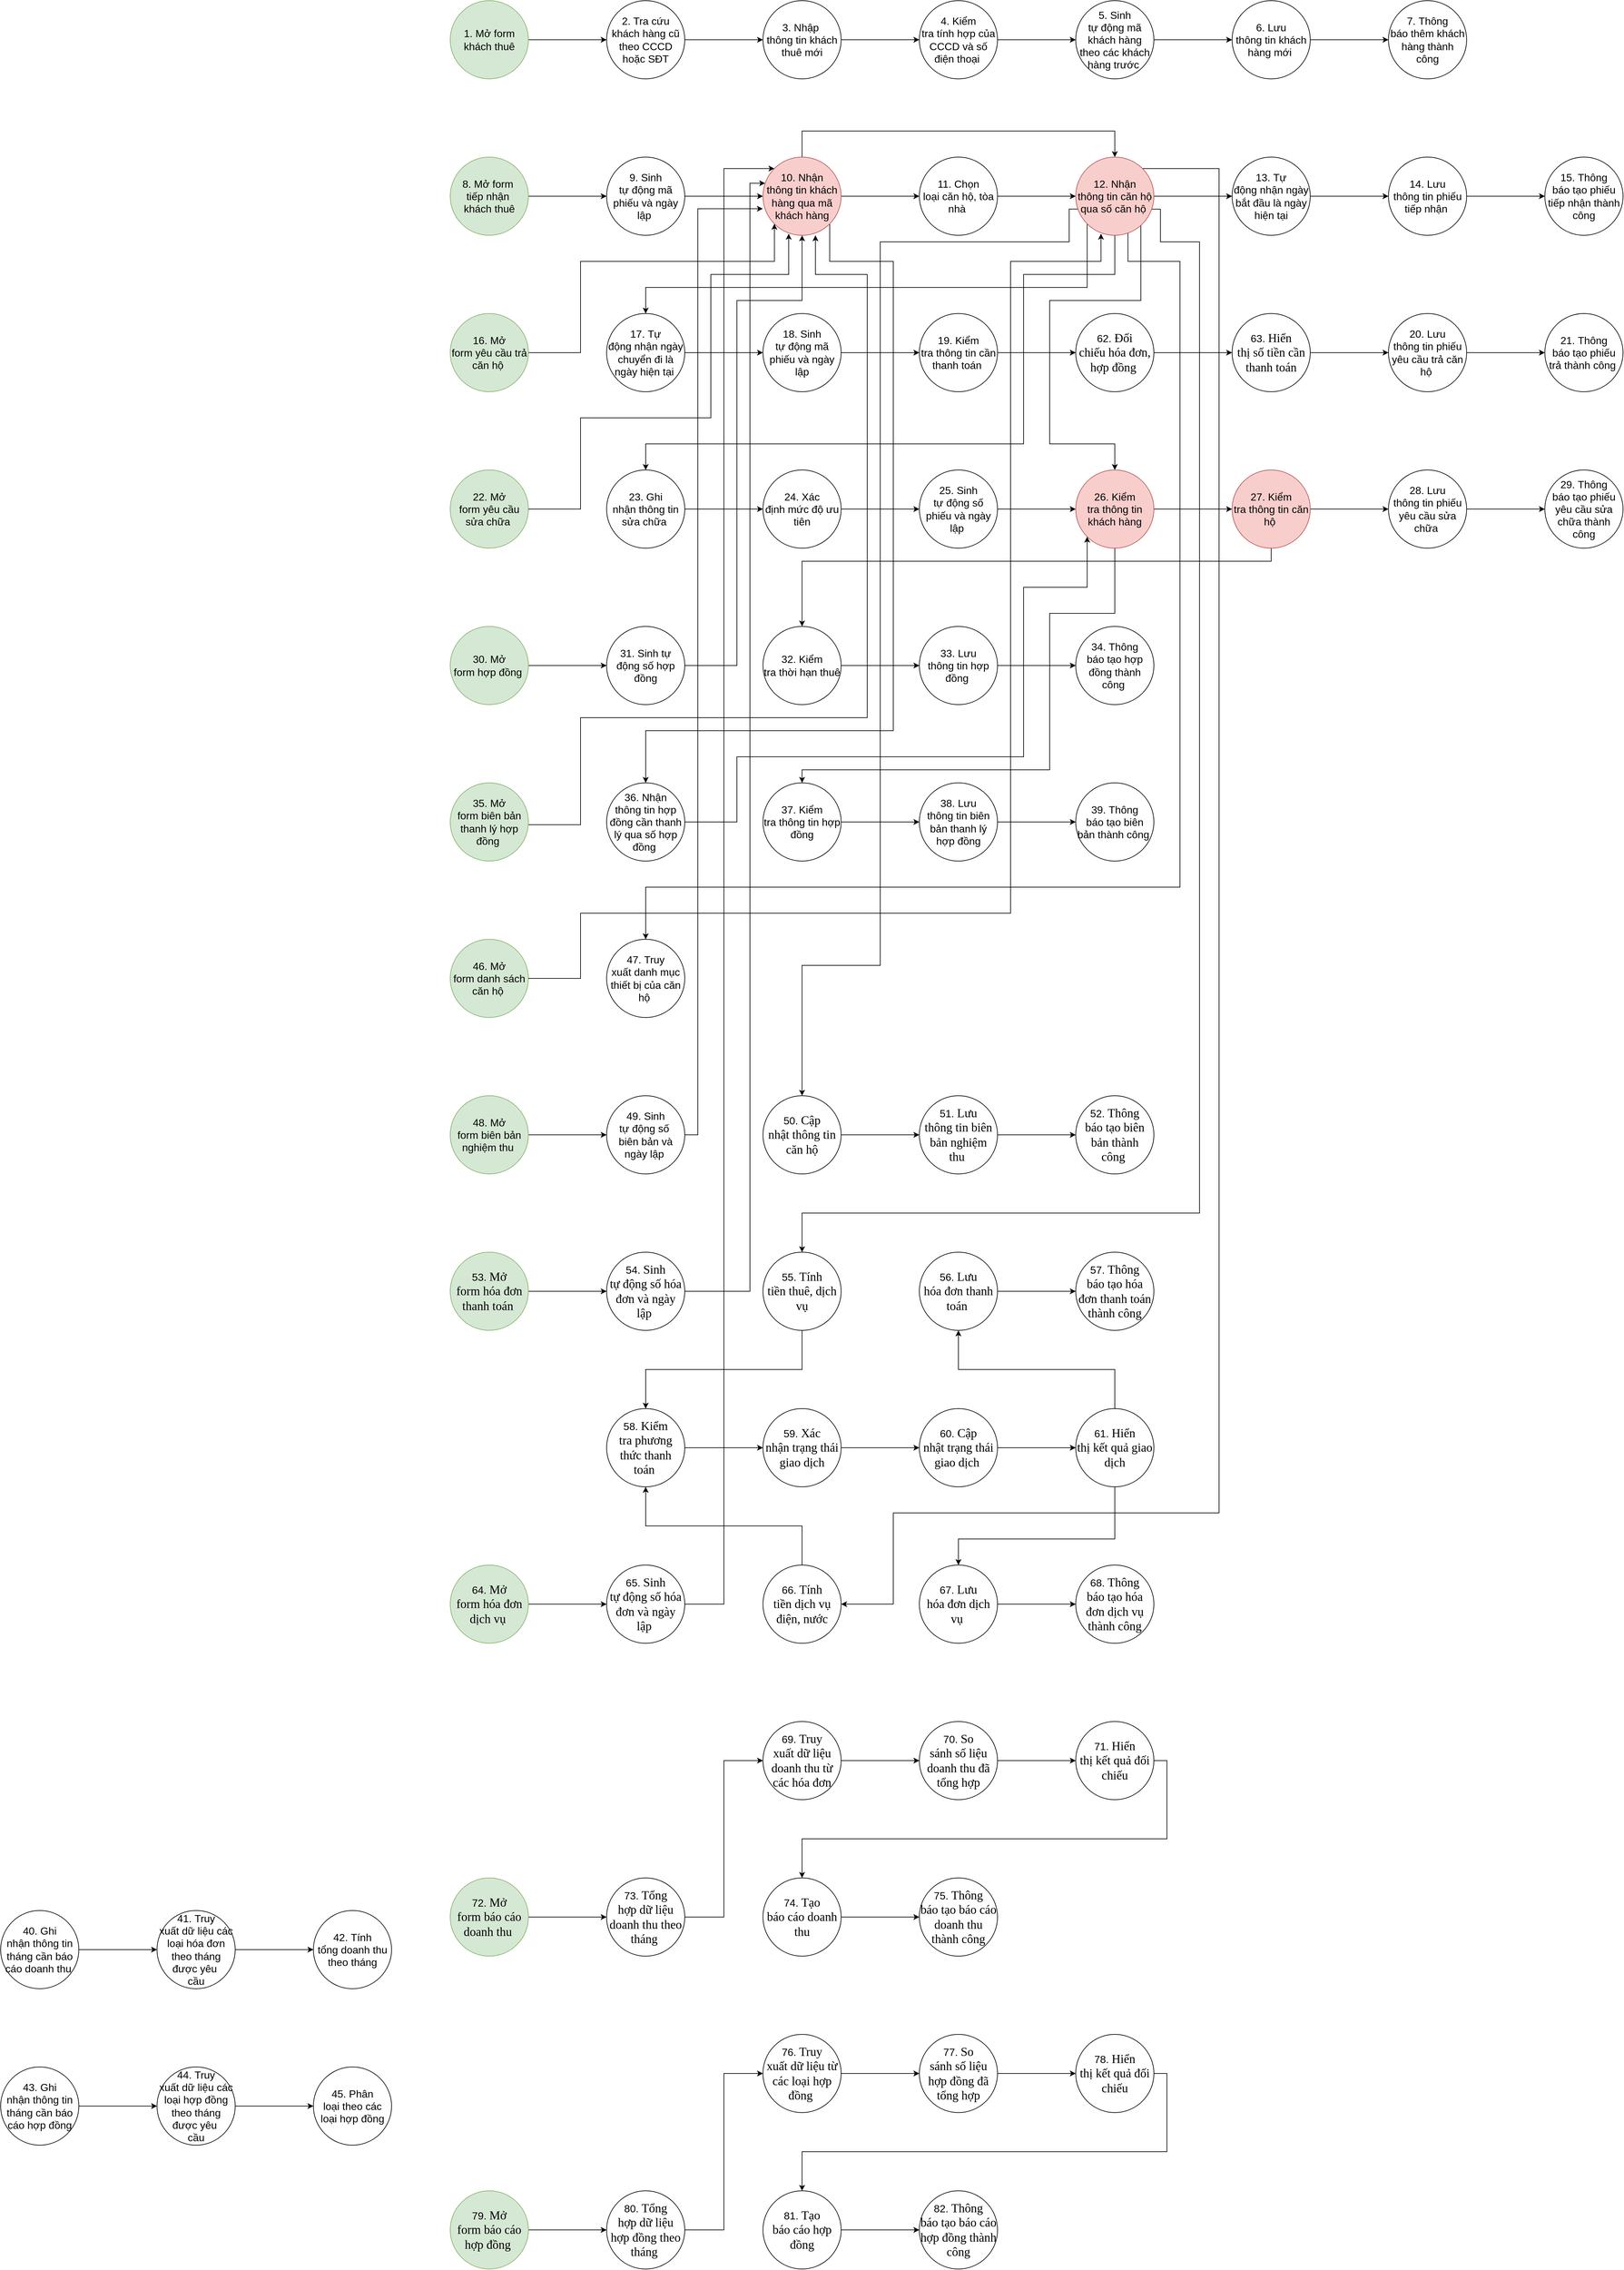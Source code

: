 <mxfile version="28.2.7">
  <diagram name="Trang-1" id="BNuc9Tho2VInWAJtmNCV">
    <mxGraphModel dx="3292" dy="992" grid="1" gridSize="10" guides="1" tooltips="1" connect="1" arrows="1" fold="1" page="0" pageScale="1" pageWidth="827" pageHeight="1169" math="0" shadow="0">
      <root>
        <mxCell id="0" />
        <mxCell id="1" parent="0" />
        <mxCell id="1VUmnsQ3BvMP89mHqFCF-171" style="edgeStyle=orthogonalEdgeStyle;rounded=0;orthogonalLoop=1;jettySize=auto;html=1;exitX=1;exitY=0.5;exitDx=0;exitDy=0;entryX=0;entryY=0.5;entryDx=0;entryDy=0;strokeWidth=1;fontSize=16;fontFamily=Helvetica;shadow=0;" edge="1" parent="1" source="1VUmnsQ3BvMP89mHqFCF-169" target="1VUmnsQ3BvMP89mHqFCF-170">
          <mxGeometry relative="1" as="geometry" />
        </mxCell>
        <mxCell id="1VUmnsQ3BvMP89mHqFCF-169" value="&lt;font&gt;1. Mở form&lt;/font&gt;&lt;div&gt;&lt;span style=&quot;background-color: transparent; color: light-dark(rgb(0, 0, 0), rgb(255, 255, 255));&quot;&gt;khách thuê&lt;/span&gt;&lt;/div&gt;" style="ellipse;whiteSpace=wrap;html=1;aspect=fixed;fillColor=#d5e8d4;strokeColor=#82b366;strokeWidth=1;fontSize=16;fontFamily=Helvetica;shadow=0;" vertex="1" parent="1">
          <mxGeometry x="80" y="240" width="120" height="120" as="geometry" />
        </mxCell>
        <mxCell id="1VUmnsQ3BvMP89mHqFCF-173" style="edgeStyle=orthogonalEdgeStyle;rounded=0;orthogonalLoop=1;jettySize=auto;html=1;exitX=1;exitY=0.5;exitDx=0;exitDy=0;entryX=0;entryY=0.5;entryDx=0;entryDy=0;strokeWidth=1;fontSize=16;fontFamily=Helvetica;shadow=0;" edge="1" parent="1" source="1VUmnsQ3BvMP89mHqFCF-170" target="1VUmnsQ3BvMP89mHqFCF-172">
          <mxGeometry relative="1" as="geometry" />
        </mxCell>
        <mxCell id="1VUmnsQ3BvMP89mHqFCF-170" value="&lt;span style=&quot;line-height: 105%;&quot;&gt;&lt;font&gt;2. Tra cứu khách hàng cũ theo CCCD hoặc SĐT&lt;/font&gt;&lt;/span&gt;" style="ellipse;whiteSpace=wrap;html=1;aspect=fixed;strokeWidth=1;fontSize=16;fontFamily=Helvetica;shadow=0;" vertex="1" parent="1">
          <mxGeometry x="320" y="240" width="120" height="120" as="geometry" />
        </mxCell>
        <mxCell id="1VUmnsQ3BvMP89mHqFCF-175" style="edgeStyle=orthogonalEdgeStyle;rounded=0;orthogonalLoop=1;jettySize=auto;html=1;exitX=1;exitY=0.5;exitDx=0;exitDy=0;strokeWidth=1;fontSize=16;fontFamily=Helvetica;shadow=0;" edge="1" parent="1" source="1VUmnsQ3BvMP89mHqFCF-172" target="1VUmnsQ3BvMP89mHqFCF-174">
          <mxGeometry relative="1" as="geometry" />
        </mxCell>
        <mxCell id="1VUmnsQ3BvMP89mHqFCF-172" value="&lt;span style=&quot;line-height: 105%;&quot;&gt;&lt;font&gt;&lt;font&gt;3. Nhập&amp;nbsp;&lt;/font&gt;&lt;/font&gt;&lt;/span&gt;&lt;div&gt;&lt;span style=&quot;line-height: 105%;&quot;&gt;&lt;font&gt;&lt;font&gt;thông tin khách thuê mới&lt;/font&gt;&lt;br&gt;&lt;/font&gt;&lt;/span&gt;&lt;/div&gt;" style="ellipse;whiteSpace=wrap;html=1;aspect=fixed;strokeWidth=1;fontSize=16;fontFamily=Helvetica;shadow=0;" vertex="1" parent="1">
          <mxGeometry x="560" y="240" width="120" height="120" as="geometry" />
        </mxCell>
        <mxCell id="1VUmnsQ3BvMP89mHqFCF-177" style="edgeStyle=orthogonalEdgeStyle;rounded=0;orthogonalLoop=1;jettySize=auto;html=1;exitX=1;exitY=0.5;exitDx=0;exitDy=0;entryX=0;entryY=0.5;entryDx=0;entryDy=0;strokeWidth=1;fontSize=16;fontFamily=Helvetica;shadow=0;" edge="1" parent="1" source="1VUmnsQ3BvMP89mHqFCF-174" target="1VUmnsQ3BvMP89mHqFCF-176">
          <mxGeometry relative="1" as="geometry" />
        </mxCell>
        <mxCell id="1VUmnsQ3BvMP89mHqFCF-174" value="&lt;span&gt;&lt;font&gt;4. Kiểm&lt;br&gt;tra tính hợp của CCCD và số điện thoại&amp;nbsp;&lt;/font&gt;&lt;/span&gt;" style="ellipse;whiteSpace=wrap;html=1;aspect=fixed;strokeWidth=1;fontSize=16;fontFamily=Helvetica;shadow=0;" vertex="1" parent="1">
          <mxGeometry x="800" y="240" width="120" height="120" as="geometry" />
        </mxCell>
        <mxCell id="1VUmnsQ3BvMP89mHqFCF-181" style="edgeStyle=orthogonalEdgeStyle;rounded=0;orthogonalLoop=1;jettySize=auto;html=1;exitX=1;exitY=0.5;exitDx=0;exitDy=0;strokeWidth=1;fontSize=16;fontFamily=Helvetica;shadow=0;" edge="1" parent="1" source="1VUmnsQ3BvMP89mHqFCF-176" target="1VUmnsQ3BvMP89mHqFCF-178">
          <mxGeometry relative="1" as="geometry" />
        </mxCell>
        <mxCell id="1VUmnsQ3BvMP89mHqFCF-176" value="&lt;font&gt;&lt;span&gt;5.&amp;nbsp;&lt;/span&gt;&lt;/font&gt;&lt;span&gt;Sinh&lt;br&gt;tự động mã khách hàng theo các khách hàng trước&amp;nbsp;&lt;/span&gt;" style="ellipse;whiteSpace=wrap;html=1;aspect=fixed;strokeWidth=1;fontSize=16;fontFamily=Helvetica;shadow=0;" vertex="1" parent="1">
          <mxGeometry x="1040" y="240" width="120" height="120" as="geometry" />
        </mxCell>
        <mxCell id="1VUmnsQ3BvMP89mHqFCF-183" style="edgeStyle=orthogonalEdgeStyle;rounded=0;orthogonalLoop=1;jettySize=auto;html=1;exitX=1;exitY=0.5;exitDx=0;exitDy=0;fontFamily=Helvetica;fontSize=16;shadow=0;" edge="1" parent="1" source="1VUmnsQ3BvMP89mHqFCF-178" target="1VUmnsQ3BvMP89mHqFCF-182">
          <mxGeometry relative="1" as="geometry" />
        </mxCell>
        <mxCell id="1VUmnsQ3BvMP89mHqFCF-178" value="&lt;font&gt;&lt;span&gt;6.&amp;nbsp;&lt;/span&gt;&lt;/font&gt;&lt;span&gt;Lưu&lt;br&gt;thông tin khách hàng mới&amp;nbsp;&lt;/span&gt;" style="ellipse;whiteSpace=wrap;html=1;aspect=fixed;strokeWidth=1;fontSize=16;fontFamily=Helvetica;shadow=0;" vertex="1" parent="1">
          <mxGeometry x="1280" y="240" width="120" height="120" as="geometry" />
        </mxCell>
        <mxCell id="1VUmnsQ3BvMP89mHqFCF-182" value="&lt;font&gt;&lt;font&gt;7.&amp;nbsp;&lt;/font&gt;&lt;span style=&quot;line-height: 105%;&quot;&gt;Thông&lt;br&gt;báo thêm khách hàng thành công&lt;/span&gt;&lt;/font&gt;" style="ellipse;whiteSpace=wrap;html=1;aspect=fixed;strokeWidth=1;fontSize=16;fontFamily=Helvetica;shadow=0;" vertex="1" parent="1">
          <mxGeometry x="1520" y="240" width="120" height="120" as="geometry" />
        </mxCell>
        <mxCell id="1VUmnsQ3BvMP89mHqFCF-184" style="edgeStyle=orthogonalEdgeStyle;rounded=0;orthogonalLoop=1;jettySize=auto;html=1;exitX=1;exitY=0.5;exitDx=0;exitDy=0;entryX=0;entryY=0.5;entryDx=0;entryDy=0;strokeWidth=1;fontSize=16;fontFamily=Helvetica;shadow=0;" edge="1" parent="1" source="1VUmnsQ3BvMP89mHqFCF-185" target="1VUmnsQ3BvMP89mHqFCF-187">
          <mxGeometry relative="1" as="geometry" />
        </mxCell>
        <mxCell id="1VUmnsQ3BvMP89mHqFCF-185" value="&lt;font&gt;8. Mở form&amp;nbsp;&lt;/font&gt;&lt;div&gt;&lt;font&gt;tiếp nhận&amp;nbsp;&lt;/font&gt;&lt;/div&gt;&lt;div&gt;&lt;span style=&quot;background-color: transparent; color: light-dark(rgb(0, 0, 0), rgb(255, 255, 255));&quot;&gt;khách thuê&lt;/span&gt;&lt;/div&gt;" style="ellipse;whiteSpace=wrap;html=1;aspect=fixed;fillColor=#d5e8d4;strokeColor=#82b366;strokeWidth=1;fontSize=16;fontFamily=Helvetica;shadow=0;" vertex="1" parent="1">
          <mxGeometry x="80" y="480" width="120" height="120" as="geometry" />
        </mxCell>
        <mxCell id="1VUmnsQ3BvMP89mHqFCF-186" style="edgeStyle=orthogonalEdgeStyle;rounded=0;orthogonalLoop=1;jettySize=auto;html=1;exitX=1;exitY=0.5;exitDx=0;exitDy=0;entryX=0;entryY=0.5;entryDx=0;entryDy=0;strokeWidth=1;fontSize=16;fontFamily=Helvetica;shadow=0;" edge="1" parent="1" source="1VUmnsQ3BvMP89mHqFCF-187" target="1VUmnsQ3BvMP89mHqFCF-189">
          <mxGeometry relative="1" as="geometry" />
        </mxCell>
        <mxCell id="1VUmnsQ3BvMP89mHqFCF-187" value="&lt;span style=&quot;line-height: 105%;&quot;&gt;&lt;font&gt;9.&amp;nbsp;&lt;/font&gt;&lt;/span&gt;&lt;span&gt;Sinh&lt;br&gt;tự động mã phiếu và ngày lập&amp;nbsp;&lt;/span&gt;" style="ellipse;whiteSpace=wrap;html=1;aspect=fixed;strokeWidth=1;fontSize=16;fontFamily=Helvetica;shadow=0;" vertex="1" parent="1">
          <mxGeometry x="320" y="480" width="120" height="120" as="geometry" />
        </mxCell>
        <mxCell id="1VUmnsQ3BvMP89mHqFCF-188" style="edgeStyle=orthogonalEdgeStyle;rounded=0;orthogonalLoop=1;jettySize=auto;html=1;exitX=1;exitY=0.5;exitDx=0;exitDy=0;strokeWidth=1;fontSize=16;fontFamily=Helvetica;shadow=0;" edge="1" parent="1" source="1VUmnsQ3BvMP89mHqFCF-189" target="1VUmnsQ3BvMP89mHqFCF-191">
          <mxGeometry relative="1" as="geometry" />
        </mxCell>
        <mxCell id="1VUmnsQ3BvMP89mHqFCF-214" style="edgeStyle=orthogonalEdgeStyle;rounded=0;orthogonalLoop=1;jettySize=auto;html=1;exitX=0.5;exitY=0;exitDx=0;exitDy=0;entryX=0.5;entryY=0;entryDx=0;entryDy=0;shadow=0;fontFamily=Helvetica;fontSize=16;" edge="1" parent="1" source="1VUmnsQ3BvMP89mHqFCF-189" target="1VUmnsQ3BvMP89mHqFCF-193">
          <mxGeometry relative="1" as="geometry">
            <Array as="points">
              <mxPoint x="620" y="440" />
              <mxPoint x="1100" y="440" />
            </Array>
          </mxGeometry>
        </mxCell>
        <mxCell id="1VUmnsQ3BvMP89mHqFCF-260" style="edgeStyle=orthogonalEdgeStyle;rounded=0;orthogonalLoop=1;jettySize=auto;html=1;exitX=1;exitY=1;exitDx=0;exitDy=0;entryX=0.5;entryY=0;entryDx=0;entryDy=0;fontFamily=Helvetica;fontSize=16;" edge="1" parent="1" source="1VUmnsQ3BvMP89mHqFCF-189" target="1VUmnsQ3BvMP89mHqFCF-253">
          <mxGeometry relative="1" as="geometry">
            <Array as="points">
              <mxPoint x="663" y="640" />
              <mxPoint x="760" y="640" />
              <mxPoint x="760" y="1360" />
              <mxPoint x="380" y="1360" />
            </Array>
          </mxGeometry>
        </mxCell>
        <mxCell id="1VUmnsQ3BvMP89mHqFCF-189" value="&lt;div&gt;&lt;span style=&quot;line-height: 105%;&quot;&gt;&lt;font&gt;10.&amp;nbsp;&lt;span style=&quot;background-color: transparent; color: light-dark(rgb(0, 0, 0), rgb(255, 255, 255));&quot;&gt;&lt;span style=&quot;line-height: 105%;&quot;&gt;Nhận&lt;br&gt;thông tin khách hàng qua mã khách hàng&lt;/span&gt;&lt;/span&gt;&lt;br&gt;&lt;/font&gt;&lt;/span&gt;&lt;/div&gt;" style="ellipse;whiteSpace=wrap;html=1;aspect=fixed;strokeWidth=1;fontSize=16;fontFamily=Helvetica;fillColor=#f8cecc;strokeColor=#b85450;shadow=0;" vertex="1" parent="1">
          <mxGeometry x="560" y="480" width="120" height="120" as="geometry" />
        </mxCell>
        <mxCell id="1VUmnsQ3BvMP89mHqFCF-190" style="edgeStyle=orthogonalEdgeStyle;rounded=0;orthogonalLoop=1;jettySize=auto;html=1;exitX=1;exitY=0.5;exitDx=0;exitDy=0;entryX=0;entryY=0.5;entryDx=0;entryDy=0;strokeWidth=1;fontSize=16;fontFamily=Helvetica;shadow=0;" edge="1" parent="1" source="1VUmnsQ3BvMP89mHqFCF-191" target="1VUmnsQ3BvMP89mHqFCF-193">
          <mxGeometry relative="1" as="geometry" />
        </mxCell>
        <mxCell id="1VUmnsQ3BvMP89mHqFCF-191" value="11.&amp;nbsp;&lt;span&gt;Chọn&lt;br&gt;loại căn hộ, tòa nhà&amp;nbsp;&lt;/span&gt;" style="ellipse;whiteSpace=wrap;html=1;aspect=fixed;strokeWidth=1;fontSize=16;fontFamily=Helvetica;shadow=0;" vertex="1" parent="1">
          <mxGeometry x="800" y="480" width="120" height="120" as="geometry" />
        </mxCell>
        <mxCell id="1VUmnsQ3BvMP89mHqFCF-192" style="edgeStyle=orthogonalEdgeStyle;rounded=0;orthogonalLoop=1;jettySize=auto;html=1;exitX=1;exitY=0.5;exitDx=0;exitDy=0;strokeWidth=1;fontSize=16;fontFamily=Helvetica;shadow=0;" edge="1" parent="1" source="1VUmnsQ3BvMP89mHqFCF-193" target="1VUmnsQ3BvMP89mHqFCF-195">
          <mxGeometry relative="1" as="geometry" />
        </mxCell>
        <mxCell id="1VUmnsQ3BvMP89mHqFCF-215" style="edgeStyle=orthogonalEdgeStyle;rounded=0;orthogonalLoop=1;jettySize=auto;html=1;exitX=0;exitY=1;exitDx=0;exitDy=0;entryX=0.5;entryY=0;entryDx=0;entryDy=0;shadow=0;fontFamily=Helvetica;fontSize=16;" edge="1" parent="1" source="1VUmnsQ3BvMP89mHqFCF-193" target="1VUmnsQ3BvMP89mHqFCF-202">
          <mxGeometry relative="1" as="geometry">
            <Array as="points">
              <mxPoint x="1058" y="680" />
              <mxPoint x="380" y="680" />
            </Array>
          </mxGeometry>
        </mxCell>
        <mxCell id="1VUmnsQ3BvMP89mHqFCF-228" style="edgeStyle=orthogonalEdgeStyle;rounded=0;orthogonalLoop=1;jettySize=auto;html=1;exitX=0.5;exitY=1;exitDx=0;exitDy=0;entryX=0.5;entryY=0;entryDx=0;entryDy=0;shadow=0;fontFamily=Helvetica;fontSize=16;" edge="1" parent="1" source="1VUmnsQ3BvMP89mHqFCF-193" target="1VUmnsQ3BvMP89mHqFCF-218">
          <mxGeometry relative="1" as="geometry">
            <Array as="points">
              <mxPoint x="1100" y="660" />
              <mxPoint x="960" y="660" />
              <mxPoint x="960" y="920" />
              <mxPoint x="380" y="920" />
            </Array>
          </mxGeometry>
        </mxCell>
        <mxCell id="1VUmnsQ3BvMP89mHqFCF-249" style="edgeStyle=orthogonalEdgeStyle;rounded=0;orthogonalLoop=1;jettySize=auto;html=1;exitX=0.833;exitY=0.874;exitDx=0;exitDy=0;entryX=0.5;entryY=0;entryDx=0;entryDy=0;fontFamily=Helvetica;fontSize=16;exitPerimeter=0;" edge="1" parent="1" source="1VUmnsQ3BvMP89mHqFCF-193" target="1VUmnsQ3BvMP89mHqFCF-224">
          <mxGeometry relative="1" as="geometry">
            <Array as="points">
              <mxPoint x="1140" y="700" />
              <mxPoint x="1000" y="700" />
              <mxPoint x="1000" y="920" />
              <mxPoint x="1100" y="920" />
            </Array>
          </mxGeometry>
        </mxCell>
        <mxCell id="1VUmnsQ3BvMP89mHqFCF-283" style="edgeStyle=orthogonalEdgeStyle;rounded=0;orthogonalLoop=1;jettySize=auto;html=1;exitX=0.668;exitY=0.971;exitDx=0;exitDy=0;entryX=0.5;entryY=0;entryDx=0;entryDy=0;exitPerimeter=0;fontFamily=Helvetica;fontSize=16;" edge="1" parent="1" source="1VUmnsQ3BvMP89mHqFCF-193" target="1VUmnsQ3BvMP89mHqFCF-276">
          <mxGeometry relative="1" as="geometry">
            <Array as="points">
              <mxPoint x="1120" y="640" />
              <mxPoint x="1200" y="640" />
              <mxPoint x="1200" y="1600" />
              <mxPoint x="380" y="1600" />
            </Array>
          </mxGeometry>
        </mxCell>
        <mxCell id="1VUmnsQ3BvMP89mHqFCF-293" style="edgeStyle=orthogonalEdgeStyle;rounded=0;orthogonalLoop=1;jettySize=auto;html=1;exitX=0.025;exitY=0.665;exitDx=0;exitDy=0;entryX=0.5;entryY=0;entryDx=0;entryDy=0;exitPerimeter=0;" edge="1" parent="1" source="1VUmnsQ3BvMP89mHqFCF-193" target="1VUmnsQ3BvMP89mHqFCF-287">
          <mxGeometry relative="1" as="geometry">
            <Array as="points">
              <mxPoint x="1030" y="560" />
              <mxPoint x="1030" y="610" />
              <mxPoint x="740" y="610" />
              <mxPoint x="740" y="1720" />
              <mxPoint x="620" y="1720" />
            </Array>
          </mxGeometry>
        </mxCell>
        <mxCell id="1VUmnsQ3BvMP89mHqFCF-303" style="edgeStyle=orthogonalEdgeStyle;rounded=0;orthogonalLoop=1;jettySize=auto;html=1;exitX=0.97;exitY=0.666;exitDx=0;exitDy=0;entryX=0.5;entryY=0;entryDx=0;entryDy=0;exitPerimeter=0;" edge="1" parent="1" source="1VUmnsQ3BvMP89mHqFCF-193" target="1VUmnsQ3BvMP89mHqFCF-298">
          <mxGeometry relative="1" as="geometry">
            <Array as="points">
              <mxPoint x="1170" y="560" />
              <mxPoint x="1170" y="610" />
              <mxPoint x="1230" y="610" />
              <mxPoint x="1230" y="2100" />
              <mxPoint x="620" y="2100" />
            </Array>
          </mxGeometry>
        </mxCell>
        <mxCell id="1VUmnsQ3BvMP89mHqFCF-327" style="edgeStyle=orthogonalEdgeStyle;rounded=0;orthogonalLoop=1;jettySize=auto;html=1;exitX=1;exitY=0;exitDx=0;exitDy=0;entryX=1;entryY=0.5;entryDx=0;entryDy=0;" edge="1" parent="1" source="1VUmnsQ3BvMP89mHqFCF-193" target="1VUmnsQ3BvMP89mHqFCF-322">
          <mxGeometry relative="1" as="geometry">
            <Array as="points">
              <mxPoint x="1260" y="498" />
              <mxPoint x="1260" y="2560" />
              <mxPoint x="760" y="2560" />
              <mxPoint x="760" y="2700" />
            </Array>
          </mxGeometry>
        </mxCell>
        <mxCell id="1VUmnsQ3BvMP89mHqFCF-193" value="12.&amp;nbsp;&lt;span style=&quot;line-height: 105%;&quot;&gt;Nhận&lt;br&gt;thông tin căn hộ qua số căn hộ&amp;nbsp;&lt;/span&gt;" style="ellipse;whiteSpace=wrap;html=1;aspect=fixed;strokeWidth=1;fontSize=16;fontFamily=Helvetica;fillColor=#f8cecc;strokeColor=#b85450;shadow=0;" vertex="1" parent="1">
          <mxGeometry x="1040" y="480" width="120" height="120" as="geometry" />
        </mxCell>
        <mxCell id="1VUmnsQ3BvMP89mHqFCF-194" style="edgeStyle=orthogonalEdgeStyle;rounded=0;orthogonalLoop=1;jettySize=auto;html=1;exitX=1;exitY=0.5;exitDx=0;exitDy=0;fontFamily=Helvetica;fontSize=16;shadow=0;" edge="1" parent="1" source="1VUmnsQ3BvMP89mHqFCF-195" target="1VUmnsQ3BvMP89mHqFCF-196">
          <mxGeometry relative="1" as="geometry" />
        </mxCell>
        <mxCell id="1VUmnsQ3BvMP89mHqFCF-195" value="13.&amp;nbsp;&lt;span&gt;Tự&lt;br&gt;động nhận ngày bắt đầu là ngày hiện tại&lt;/span&gt;" style="ellipse;whiteSpace=wrap;html=1;aspect=fixed;strokeWidth=1;fontSize=16;fontFamily=Helvetica;shadow=0;" vertex="1" parent="1">
          <mxGeometry x="1280" y="480" width="120" height="120" as="geometry" />
        </mxCell>
        <mxCell id="1VUmnsQ3BvMP89mHqFCF-198" style="edgeStyle=orthogonalEdgeStyle;rounded=0;orthogonalLoop=1;jettySize=auto;html=1;exitX=1;exitY=0.5;exitDx=0;exitDy=0;entryX=0;entryY=0.5;entryDx=0;entryDy=0;fontFamily=Helvetica;fontSize=16;shadow=0;" edge="1" parent="1" source="1VUmnsQ3BvMP89mHqFCF-196" target="1VUmnsQ3BvMP89mHqFCF-197">
          <mxGeometry relative="1" as="geometry" />
        </mxCell>
        <mxCell id="1VUmnsQ3BvMP89mHqFCF-196" value="14.&amp;nbsp;&lt;span&gt;Lưu&lt;br&gt;thông tin phiếu tiếp nhận&amp;nbsp;&lt;/span&gt;" style="ellipse;whiteSpace=wrap;html=1;aspect=fixed;strokeWidth=1;fontSize=16;fontFamily=Helvetica;shadow=0;" vertex="1" parent="1">
          <mxGeometry x="1520" y="480" width="120" height="120" as="geometry" />
        </mxCell>
        <mxCell id="1VUmnsQ3BvMP89mHqFCF-197" value="15.&amp;nbsp;&lt;span&gt;Thông&lt;br&gt;báo tạo phiếu tiếp nhận thành công&lt;/span&gt;" style="ellipse;whiteSpace=wrap;html=1;aspect=fixed;strokeWidth=1;fontSize=16;fontFamily=Helvetica;shadow=0;" vertex="1" parent="1">
          <mxGeometry x="1760" y="480" width="120" height="120" as="geometry" />
        </mxCell>
        <mxCell id="1VUmnsQ3BvMP89mHqFCF-199" style="edgeStyle=orthogonalEdgeStyle;rounded=0;orthogonalLoop=1;jettySize=auto;html=1;exitX=1;exitY=0.5;exitDx=0;exitDy=0;entryX=0;entryY=1;entryDx=0;entryDy=0;strokeWidth=1;fontSize=16;fontFamily=Helvetica;shadow=0;" edge="1" parent="1" source="1VUmnsQ3BvMP89mHqFCF-200" target="1VUmnsQ3BvMP89mHqFCF-189">
          <mxGeometry relative="1" as="geometry">
            <Array as="points">
              <mxPoint x="280" y="780" />
              <mxPoint x="280" y="640" />
              <mxPoint x="578" y="640" />
            </Array>
          </mxGeometry>
        </mxCell>
        <mxCell id="1VUmnsQ3BvMP89mHqFCF-200" value="16.&amp;nbsp;&lt;span style=&quot;line-height: 105%;&quot;&gt;Mở&lt;br&gt;form yêu cầu trả căn hộ&amp;nbsp;&lt;/span&gt;" style="ellipse;whiteSpace=wrap;html=1;aspect=fixed;fillColor=#d5e8d4;strokeColor=#82b366;strokeWidth=1;fontSize=16;fontFamily=Helvetica;shadow=0;" vertex="1" parent="1">
          <mxGeometry x="80" y="720" width="120" height="120" as="geometry" />
        </mxCell>
        <mxCell id="1VUmnsQ3BvMP89mHqFCF-201" style="edgeStyle=orthogonalEdgeStyle;rounded=0;orthogonalLoop=1;jettySize=auto;html=1;exitX=1;exitY=0.5;exitDx=0;exitDy=0;entryX=0;entryY=0.5;entryDx=0;entryDy=0;strokeWidth=1;fontSize=16;fontFamily=Helvetica;shadow=0;" edge="1" parent="1" source="1VUmnsQ3BvMP89mHqFCF-202" target="1VUmnsQ3BvMP89mHqFCF-204">
          <mxGeometry relative="1" as="geometry" />
        </mxCell>
        <mxCell id="1VUmnsQ3BvMP89mHqFCF-202" value="17.&amp;nbsp;&lt;span&gt;Tự&lt;br&gt;động nhận ngày chuyển đi là ngày hiện tại&amp;nbsp;&lt;/span&gt;" style="ellipse;whiteSpace=wrap;html=1;aspect=fixed;strokeWidth=1;fontSize=16;fontFamily=Helvetica;shadow=0;" vertex="1" parent="1">
          <mxGeometry x="320" y="720" width="120" height="120" as="geometry" />
        </mxCell>
        <mxCell id="1VUmnsQ3BvMP89mHqFCF-203" style="edgeStyle=orthogonalEdgeStyle;rounded=0;orthogonalLoop=1;jettySize=auto;html=1;exitX=1;exitY=0.5;exitDx=0;exitDy=0;strokeWidth=1;fontSize=16;fontFamily=Helvetica;shadow=0;" edge="1" parent="1" source="1VUmnsQ3BvMP89mHqFCF-204" target="1VUmnsQ3BvMP89mHqFCF-206">
          <mxGeometry relative="1" as="geometry" />
        </mxCell>
        <mxCell id="1VUmnsQ3BvMP89mHqFCF-204" value="&lt;div&gt;&lt;span style=&quot;line-height: 105%;&quot;&gt;&lt;font&gt;18.&amp;nbsp;&lt;span style=&quot;background-color: transparent; color: light-dark(rgb(0, 0, 0), rgb(255, 255, 255));&quot;&gt;Sinh&lt;br&gt;tự động mã phiếu và ngày lập&lt;/span&gt;&lt;br&gt;&lt;/font&gt;&lt;/span&gt;&lt;/div&gt;" style="ellipse;whiteSpace=wrap;html=1;aspect=fixed;strokeWidth=1;fontSize=16;fontFamily=Helvetica;shadow=0;" vertex="1" parent="1">
          <mxGeometry x="560" y="720" width="120" height="120" as="geometry" />
        </mxCell>
        <mxCell id="1VUmnsQ3BvMP89mHqFCF-205" style="edgeStyle=orthogonalEdgeStyle;rounded=0;orthogonalLoop=1;jettySize=auto;html=1;exitX=1;exitY=0.5;exitDx=0;exitDy=0;entryX=0;entryY=0.5;entryDx=0;entryDy=0;strokeWidth=1;fontSize=16;fontFamily=Helvetica;shadow=0;" edge="1" parent="1" source="1VUmnsQ3BvMP89mHqFCF-206" target="1VUmnsQ3BvMP89mHqFCF-312">
          <mxGeometry relative="1" as="geometry" />
        </mxCell>
        <mxCell id="1VUmnsQ3BvMP89mHqFCF-206" value="19.&amp;nbsp;&lt;span&gt;Kiểm&lt;br&gt;tra thông tin cần thanh toán&amp;nbsp;&lt;/span&gt;" style="ellipse;whiteSpace=wrap;html=1;aspect=fixed;strokeWidth=1;fontSize=16;fontFamily=Helvetica;shadow=0;" vertex="1" parent="1">
          <mxGeometry x="800" y="720" width="120" height="120" as="geometry" />
        </mxCell>
        <mxCell id="1VUmnsQ3BvMP89mHqFCF-207" style="edgeStyle=orthogonalEdgeStyle;rounded=0;orthogonalLoop=1;jettySize=auto;html=1;exitX=1;exitY=0.5;exitDx=0;exitDy=0;strokeWidth=1;fontSize=16;fontFamily=Helvetica;shadow=0;" edge="1" parent="1" source="1VUmnsQ3BvMP89mHqFCF-208" target="1VUmnsQ3BvMP89mHqFCF-210">
          <mxGeometry relative="1" as="geometry" />
        </mxCell>
        <mxCell id="1VUmnsQ3BvMP89mHqFCF-208" value="20.&amp;nbsp;&lt;span&gt;Lưu&lt;br&gt;thông tin phiếu yêu cầu trả căn hộ&amp;nbsp;&lt;/span&gt;" style="ellipse;whiteSpace=wrap;html=1;aspect=fixed;strokeWidth=1;fontSize=16;fontFamily=Helvetica;shadow=0;" vertex="1" parent="1">
          <mxGeometry x="1520" y="720" width="120" height="120" as="geometry" />
        </mxCell>
        <mxCell id="1VUmnsQ3BvMP89mHqFCF-210" value="21.&amp;nbsp;&lt;span&gt;Thông&lt;br&gt;báo tạo phiếu trả thành công&amp;nbsp;&lt;/span&gt;" style="ellipse;whiteSpace=wrap;html=1;aspect=fixed;strokeWidth=1;fontSize=16;fontFamily=Helvetica;shadow=0;" vertex="1" parent="1">
          <mxGeometry x="1760" y="720" width="120" height="120" as="geometry" />
        </mxCell>
        <mxCell id="1VUmnsQ3BvMP89mHqFCF-216" value="22.&amp;nbsp;&lt;span style=&quot;line-height: 105%;&quot;&gt;Mở&lt;br&gt;form yêu cầu sửa chữa&amp;nbsp;&lt;/span&gt;" style="ellipse;whiteSpace=wrap;html=1;aspect=fixed;fillColor=#d5e8d4;strokeColor=#82b366;strokeWidth=1;fontSize=16;fontFamily=Helvetica;shadow=0;" vertex="1" parent="1">
          <mxGeometry x="80" y="960" width="120" height="120" as="geometry" />
        </mxCell>
        <mxCell id="1VUmnsQ3BvMP89mHqFCF-217" style="edgeStyle=orthogonalEdgeStyle;rounded=0;orthogonalLoop=1;jettySize=auto;html=1;exitX=1;exitY=0.5;exitDx=0;exitDy=0;entryX=0;entryY=0.5;entryDx=0;entryDy=0;strokeWidth=1;fontSize=16;fontFamily=Helvetica;shadow=0;" edge="1" parent="1" source="1VUmnsQ3BvMP89mHqFCF-218" target="1VUmnsQ3BvMP89mHqFCF-220">
          <mxGeometry relative="1" as="geometry" />
        </mxCell>
        <mxCell id="1VUmnsQ3BvMP89mHqFCF-218" value="23.&amp;nbsp;&lt;span&gt;Ghi&lt;br&gt;nhận thông tin sửa chữa&amp;nbsp;&lt;/span&gt;" style="ellipse;whiteSpace=wrap;html=1;aspect=fixed;strokeWidth=1;fontSize=16;fontFamily=Helvetica;shadow=0;" vertex="1" parent="1">
          <mxGeometry x="320" y="960" width="120" height="120" as="geometry" />
        </mxCell>
        <mxCell id="1VUmnsQ3BvMP89mHqFCF-219" style="edgeStyle=orthogonalEdgeStyle;rounded=0;orthogonalLoop=1;jettySize=auto;html=1;exitX=1;exitY=0.5;exitDx=0;exitDy=0;strokeWidth=1;fontSize=16;fontFamily=Helvetica;shadow=0;" edge="1" parent="1" source="1VUmnsQ3BvMP89mHqFCF-220" target="1VUmnsQ3BvMP89mHqFCF-222">
          <mxGeometry relative="1" as="geometry" />
        </mxCell>
        <mxCell id="1VUmnsQ3BvMP89mHqFCF-220" value="&lt;div&gt;&lt;span style=&quot;line-height: 105%;&quot;&gt;&lt;font&gt;24.&amp;nbsp;&lt;span style=&quot;background-color: transparent; color: light-dark(rgb(0, 0, 0), rgb(255, 255, 255));&quot;&gt;Xác&lt;br&gt;định mức độ ưu tiên&lt;/span&gt;&lt;br&gt;&lt;/font&gt;&lt;/span&gt;&lt;/div&gt;" style="ellipse;whiteSpace=wrap;html=1;aspect=fixed;strokeWidth=1;fontSize=16;fontFamily=Helvetica;shadow=0;" vertex="1" parent="1">
          <mxGeometry x="560" y="960" width="120" height="120" as="geometry" />
        </mxCell>
        <mxCell id="1VUmnsQ3BvMP89mHqFCF-221" style="edgeStyle=orthogonalEdgeStyle;rounded=0;orthogonalLoop=1;jettySize=auto;html=1;exitX=1;exitY=0.5;exitDx=0;exitDy=0;entryX=0;entryY=0.5;entryDx=0;entryDy=0;strokeWidth=1;fontSize=16;fontFamily=Helvetica;shadow=0;" edge="1" parent="1" source="1VUmnsQ3BvMP89mHqFCF-222" target="1VUmnsQ3BvMP89mHqFCF-224">
          <mxGeometry relative="1" as="geometry" />
        </mxCell>
        <mxCell id="1VUmnsQ3BvMP89mHqFCF-222" value="25.&amp;nbsp;&lt;span&gt;Sinh&lt;br&gt;tự động số phiếu và ngày lập&amp;nbsp;&lt;/span&gt;" style="ellipse;whiteSpace=wrap;html=1;aspect=fixed;strokeWidth=1;fontSize=16;fontFamily=Helvetica;shadow=0;" vertex="1" parent="1">
          <mxGeometry x="800" y="960" width="120" height="120" as="geometry" />
        </mxCell>
        <mxCell id="1VUmnsQ3BvMP89mHqFCF-223" style="edgeStyle=orthogonalEdgeStyle;rounded=0;orthogonalLoop=1;jettySize=auto;html=1;exitX=1;exitY=0.5;exitDx=0;exitDy=0;strokeWidth=1;fontSize=16;fontFamily=Helvetica;shadow=0;" edge="1" parent="1" source="1VUmnsQ3BvMP89mHqFCF-224" target="1VUmnsQ3BvMP89mHqFCF-225">
          <mxGeometry relative="1" as="geometry" />
        </mxCell>
        <mxCell id="1VUmnsQ3BvMP89mHqFCF-262" style="edgeStyle=orthogonalEdgeStyle;rounded=0;orthogonalLoop=1;jettySize=auto;html=1;exitX=0.5;exitY=1;exitDx=0;exitDy=0;entryX=0.5;entryY=0;entryDx=0;entryDy=0;fontFamily=Helvetica;fontSize=16;" edge="1" parent="1" source="1VUmnsQ3BvMP89mHqFCF-224" target="1VUmnsQ3BvMP89mHqFCF-255">
          <mxGeometry relative="1" as="geometry">
            <Array as="points">
              <mxPoint x="1100" y="1180" />
              <mxPoint x="1000" y="1180" />
              <mxPoint x="1000" y="1420" />
              <mxPoint x="620" y="1420" />
            </Array>
          </mxGeometry>
        </mxCell>
        <mxCell id="1VUmnsQ3BvMP89mHqFCF-224" value="26.&amp;nbsp;&lt;span style=&quot;line-height: 105%;&quot;&gt;Kiểm&lt;br&gt;tra thông tin khách hàng&lt;/span&gt;" style="ellipse;whiteSpace=wrap;html=1;aspect=fixed;strokeWidth=1;fontSize=16;fontFamily=Helvetica;fillColor=#f8cecc;strokeColor=#b85450;shadow=0;" vertex="1" parent="1">
          <mxGeometry x="1040" y="960" width="120" height="120" as="geometry" />
        </mxCell>
        <mxCell id="1VUmnsQ3BvMP89mHqFCF-230" style="edgeStyle=orthogonalEdgeStyle;rounded=0;orthogonalLoop=1;jettySize=auto;html=1;exitX=1;exitY=0.5;exitDx=0;exitDy=0;entryX=0;entryY=0.5;entryDx=0;entryDy=0;shadow=0;fontFamily=Helvetica;fontSize=16;" edge="1" parent="1" source="1VUmnsQ3BvMP89mHqFCF-225" target="1VUmnsQ3BvMP89mHqFCF-229">
          <mxGeometry relative="1" as="geometry" />
        </mxCell>
        <mxCell id="1VUmnsQ3BvMP89mHqFCF-250" style="edgeStyle=orthogonalEdgeStyle;rounded=0;orthogonalLoop=1;jettySize=auto;html=1;exitX=0.5;exitY=1;exitDx=0;exitDy=0;entryX=0.5;entryY=0;entryDx=0;entryDy=0;fontFamily=Helvetica;fontSize=16;" edge="1" parent="1" source="1VUmnsQ3BvMP89mHqFCF-225" target="1VUmnsQ3BvMP89mHqFCF-237">
          <mxGeometry relative="1" as="geometry">
            <Array as="points">
              <mxPoint x="1340" y="1100" />
              <mxPoint x="620" y="1100" />
            </Array>
          </mxGeometry>
        </mxCell>
        <mxCell id="1VUmnsQ3BvMP89mHqFCF-225" value="27.&amp;nbsp;&lt;span style=&quot;line-height: 105%;&quot;&gt;Kiểm&lt;br&gt;tra thông tin căn hộ&amp;nbsp;&lt;/span&gt;" style="ellipse;whiteSpace=wrap;html=1;aspect=fixed;strokeWidth=1;fontSize=16;fontFamily=Helvetica;fillColor=#f8cecc;strokeColor=#b85450;shadow=0;" vertex="1" parent="1">
          <mxGeometry x="1280" y="960" width="120" height="120" as="geometry" />
        </mxCell>
        <mxCell id="1VUmnsQ3BvMP89mHqFCF-227" style="edgeStyle=orthogonalEdgeStyle;rounded=0;orthogonalLoop=1;jettySize=auto;html=1;exitX=1;exitY=0.5;exitDx=0;exitDy=0;entryX=0.329;entryY=0.98;entryDx=0;entryDy=0;entryPerimeter=0;shadow=0;fontFamily=Helvetica;fontSize=16;" edge="1" parent="1" source="1VUmnsQ3BvMP89mHqFCF-216" target="1VUmnsQ3BvMP89mHqFCF-189">
          <mxGeometry relative="1" as="geometry">
            <mxPoint x="600" y="600" as="targetPoint" />
            <Array as="points">
              <mxPoint x="280" y="1020" />
              <mxPoint x="280" y="880" />
              <mxPoint x="480" y="880" />
              <mxPoint x="480" y="660" />
              <mxPoint x="599" y="660" />
            </Array>
          </mxGeometry>
        </mxCell>
        <mxCell id="1VUmnsQ3BvMP89mHqFCF-232" style="edgeStyle=orthogonalEdgeStyle;rounded=0;orthogonalLoop=1;jettySize=auto;html=1;exitX=1;exitY=0.5;exitDx=0;exitDy=0;entryX=0;entryY=0.5;entryDx=0;entryDy=0;shadow=0;fontFamily=Helvetica;fontSize=16;" edge="1" parent="1" source="1VUmnsQ3BvMP89mHqFCF-229" target="1VUmnsQ3BvMP89mHqFCF-231">
          <mxGeometry relative="1" as="geometry" />
        </mxCell>
        <mxCell id="1VUmnsQ3BvMP89mHqFCF-229" value="&lt;span&gt;28.&amp;nbsp;&lt;/span&gt;&lt;span&gt;Lưu&lt;br&gt;thông tin phiếu yêu cầu sửa chữa&amp;nbsp;&lt;/span&gt;" style="ellipse;whiteSpace=wrap;html=1;aspect=fixed;strokeWidth=1;fontSize=16;fontFamily=Helvetica;shadow=0;" vertex="1" parent="1">
          <mxGeometry x="1520" y="960" width="120" height="120" as="geometry" />
        </mxCell>
        <mxCell id="1VUmnsQ3BvMP89mHqFCF-231" value="&lt;font&gt;&lt;span&gt;29.&amp;nbsp;&lt;/span&gt;&lt;/font&gt;&lt;span&gt;Thông&lt;br&gt;báo tạo phiếu yêu cầu sửa chữa thành công&lt;/span&gt;" style="ellipse;whiteSpace=wrap;html=1;aspect=fixed;strokeWidth=1;fontSize=16;fontFamily=Helvetica;shadow=0;" vertex="1" parent="1">
          <mxGeometry x="1760" y="960" width="120" height="120" as="geometry" />
        </mxCell>
        <mxCell id="1VUmnsQ3BvMP89mHqFCF-247" style="edgeStyle=orthogonalEdgeStyle;rounded=0;orthogonalLoop=1;jettySize=auto;html=1;exitX=1;exitY=0.5;exitDx=0;exitDy=0;entryX=0;entryY=0.5;entryDx=0;entryDy=0;fontFamily=Helvetica;fontSize=16;" edge="1" parent="1" source="1VUmnsQ3BvMP89mHqFCF-233" target="1VUmnsQ3BvMP89mHqFCF-235">
          <mxGeometry relative="1" as="geometry" />
        </mxCell>
        <mxCell id="1VUmnsQ3BvMP89mHqFCF-233" value="30.&amp;nbsp;&lt;span&gt;Mở&lt;br&gt;form hợp đồng&amp;nbsp;&lt;/span&gt;" style="ellipse;whiteSpace=wrap;html=1;aspect=fixed;fillColor=#d5e8d4;strokeColor=#82b366;strokeWidth=1;fontSize=16;fontFamily=Helvetica;shadow=0;" vertex="1" parent="1">
          <mxGeometry x="80" y="1200" width="120" height="120" as="geometry" />
        </mxCell>
        <mxCell id="1VUmnsQ3BvMP89mHqFCF-248" style="edgeStyle=orthogonalEdgeStyle;rounded=0;orthogonalLoop=1;jettySize=auto;html=1;exitX=1;exitY=0.5;exitDx=0;exitDy=0;entryX=0.5;entryY=1;entryDx=0;entryDy=0;fontFamily=Helvetica;fontSize=16;" edge="1" parent="1" source="1VUmnsQ3BvMP89mHqFCF-235" target="1VUmnsQ3BvMP89mHqFCF-189">
          <mxGeometry relative="1" as="geometry">
            <Array as="points">
              <mxPoint x="520" y="1260" />
              <mxPoint x="520" y="700" />
              <mxPoint x="620" y="700" />
            </Array>
          </mxGeometry>
        </mxCell>
        <mxCell id="1VUmnsQ3BvMP89mHqFCF-235" value="31. Sinh tự động số hợp đồng" style="ellipse;whiteSpace=wrap;html=1;aspect=fixed;strokeWidth=1;fontSize=16;fontFamily=Helvetica;shadow=0;" vertex="1" parent="1">
          <mxGeometry x="320" y="1200" width="120" height="120" as="geometry" />
        </mxCell>
        <mxCell id="1VUmnsQ3BvMP89mHqFCF-236" style="edgeStyle=orthogonalEdgeStyle;rounded=0;orthogonalLoop=1;jettySize=auto;html=1;exitX=1;exitY=0.5;exitDx=0;exitDy=0;strokeWidth=1;fontSize=16;fontFamily=Helvetica;shadow=0;" edge="1" parent="1" source="1VUmnsQ3BvMP89mHqFCF-237" target="1VUmnsQ3BvMP89mHqFCF-239">
          <mxGeometry relative="1" as="geometry" />
        </mxCell>
        <mxCell id="1VUmnsQ3BvMP89mHqFCF-237" value="&lt;div&gt;&lt;span style=&quot;line-height: 105%;&quot;&gt;&lt;font&gt;32.&amp;nbsp;&lt;span style=&quot;background-color: transparent; color: light-dark(rgb(0, 0, 0), rgb(255, 255, 255));&quot;&gt;Kiểm&lt;br&gt;tra thời hạn thuê&lt;/span&gt;&lt;br&gt;&lt;/font&gt;&lt;/span&gt;&lt;/div&gt;" style="ellipse;whiteSpace=wrap;html=1;aspect=fixed;strokeWidth=1;fontSize=16;fontFamily=Helvetica;shadow=0;" vertex="1" parent="1">
          <mxGeometry x="560" y="1200" width="120" height="120" as="geometry" />
        </mxCell>
        <mxCell id="1VUmnsQ3BvMP89mHqFCF-238" style="edgeStyle=orthogonalEdgeStyle;rounded=0;orthogonalLoop=1;jettySize=auto;html=1;exitX=1;exitY=0.5;exitDx=0;exitDy=0;entryX=0;entryY=0.5;entryDx=0;entryDy=0;strokeWidth=1;fontSize=16;fontFamily=Helvetica;shadow=0;" edge="1" parent="1" source="1VUmnsQ3BvMP89mHqFCF-239" target="1VUmnsQ3BvMP89mHqFCF-241">
          <mxGeometry relative="1" as="geometry" />
        </mxCell>
        <mxCell id="1VUmnsQ3BvMP89mHqFCF-239" value="33.&amp;nbsp;&lt;span&gt;Lưu&lt;br&gt;thông tin hợp đồng&amp;nbsp;&lt;/span&gt;" style="ellipse;whiteSpace=wrap;html=1;aspect=fixed;strokeWidth=1;fontSize=16;fontFamily=Helvetica;shadow=0;" vertex="1" parent="1">
          <mxGeometry x="800" y="1200" width="120" height="120" as="geometry" />
        </mxCell>
        <mxCell id="1VUmnsQ3BvMP89mHqFCF-241" value="34.&amp;nbsp;&lt;span&gt;Thông&lt;br&gt;báo tạo hợp đồng thành công&amp;nbsp;&lt;/span&gt;" style="ellipse;whiteSpace=wrap;html=1;aspect=fixed;strokeWidth=1;fontSize=16;fontFamily=Helvetica;shadow=0;" vertex="1" parent="1">
          <mxGeometry x="1040" y="1200" width="120" height="120" as="geometry" />
        </mxCell>
        <mxCell id="1VUmnsQ3BvMP89mHqFCF-259" style="edgeStyle=orthogonalEdgeStyle;rounded=0;orthogonalLoop=1;jettySize=auto;html=1;exitX=1;exitY=0.5;exitDx=0;exitDy=0;entryX=0.671;entryY=0.965;entryDx=0;entryDy=0;entryPerimeter=0;fontFamily=Helvetica;fontSize=16;" edge="1" parent="1">
          <mxGeometry relative="1" as="geometry">
            <mxPoint x="200" y="1504.2" as="sourcePoint" />
            <mxPoint x="640.52" y="600" as="targetPoint" />
            <Array as="points">
              <mxPoint x="280" y="1504" />
              <mxPoint x="280" y="1340" />
              <mxPoint x="720" y="1340" />
              <mxPoint x="720" y="660" />
              <mxPoint x="641" y="660" />
            </Array>
          </mxGeometry>
        </mxCell>
        <mxCell id="1VUmnsQ3BvMP89mHqFCF-252" value="35.&amp;nbsp;&lt;span&gt;Mở&lt;br&gt;form biên bản thanh lý hợp đồng&amp;nbsp;&lt;/span&gt;" style="ellipse;whiteSpace=wrap;html=1;aspect=fixed;fillColor=#d5e8d4;strokeColor=#82b366;strokeWidth=1;fontSize=16;fontFamily=Helvetica;shadow=0;" vertex="1" parent="1">
          <mxGeometry x="80" y="1440" width="120" height="120" as="geometry" />
        </mxCell>
        <mxCell id="1VUmnsQ3BvMP89mHqFCF-261" style="edgeStyle=orthogonalEdgeStyle;rounded=0;orthogonalLoop=1;jettySize=auto;html=1;exitX=1;exitY=0.5;exitDx=0;exitDy=0;entryX=0;entryY=1;entryDx=0;entryDy=0;fontFamily=Helvetica;fontSize=16;" edge="1" parent="1" source="1VUmnsQ3BvMP89mHqFCF-253" target="1VUmnsQ3BvMP89mHqFCF-224">
          <mxGeometry relative="1" as="geometry">
            <Array as="points">
              <mxPoint x="520" y="1500" />
              <mxPoint x="520" y="1400" />
              <mxPoint x="960" y="1400" />
              <mxPoint x="960" y="1140" />
              <mxPoint x="1058" y="1140" />
            </Array>
          </mxGeometry>
        </mxCell>
        <mxCell id="1VUmnsQ3BvMP89mHqFCF-253" value="36.&amp;nbsp;&lt;span&gt;Nhận&lt;br&gt;thông tin hợp đồng cần thanh lý qua số hợp đồng&amp;nbsp;&lt;/span&gt;" style="ellipse;whiteSpace=wrap;html=1;aspect=fixed;strokeWidth=1;fontSize=16;fontFamily=Helvetica;shadow=0;" vertex="1" parent="1">
          <mxGeometry x="320" y="1440" width="120" height="120" as="geometry" />
        </mxCell>
        <mxCell id="1VUmnsQ3BvMP89mHqFCF-254" style="edgeStyle=orthogonalEdgeStyle;rounded=0;orthogonalLoop=1;jettySize=auto;html=1;exitX=1;exitY=0.5;exitDx=0;exitDy=0;strokeWidth=1;fontSize=16;fontFamily=Helvetica;shadow=0;" edge="1" parent="1" source="1VUmnsQ3BvMP89mHqFCF-255" target="1VUmnsQ3BvMP89mHqFCF-257">
          <mxGeometry relative="1" as="geometry" />
        </mxCell>
        <mxCell id="1VUmnsQ3BvMP89mHqFCF-255" value="&lt;div&gt;&lt;span style=&quot;line-height: 105%;&quot;&gt;&lt;font&gt;37.&amp;nbsp;&lt;span style=&quot;background-color: transparent; color: light-dark(rgb(0, 0, 0), rgb(255, 255, 255));&quot;&gt;Kiểm&lt;br&gt;tra thông tin hợp đồng&lt;/span&gt;&lt;br&gt;&lt;/font&gt;&lt;/span&gt;&lt;/div&gt;" style="ellipse;whiteSpace=wrap;html=1;aspect=fixed;strokeWidth=1;fontSize=16;fontFamily=Helvetica;shadow=0;" vertex="1" parent="1">
          <mxGeometry x="560" y="1440" width="120" height="120" as="geometry" />
        </mxCell>
        <mxCell id="1VUmnsQ3BvMP89mHqFCF-256" style="edgeStyle=orthogonalEdgeStyle;rounded=0;orthogonalLoop=1;jettySize=auto;html=1;exitX=1;exitY=0.5;exitDx=0;exitDy=0;entryX=0;entryY=0.5;entryDx=0;entryDy=0;strokeWidth=1;fontSize=16;fontFamily=Helvetica;shadow=0;" edge="1" parent="1" source="1VUmnsQ3BvMP89mHqFCF-257" target="1VUmnsQ3BvMP89mHqFCF-258">
          <mxGeometry relative="1" as="geometry" />
        </mxCell>
        <mxCell id="1VUmnsQ3BvMP89mHqFCF-257" value="38.&amp;nbsp;&lt;span&gt;Lưu&lt;br&gt;thông tin biên bản thanh lý hợp đồng&lt;/span&gt;" style="ellipse;whiteSpace=wrap;html=1;aspect=fixed;strokeWidth=1;fontSize=16;fontFamily=Helvetica;shadow=0;" vertex="1" parent="1">
          <mxGeometry x="800" y="1440" width="120" height="120" as="geometry" />
        </mxCell>
        <mxCell id="1VUmnsQ3BvMP89mHqFCF-258" value="39.&amp;nbsp;&lt;span&gt;Thông&lt;br&gt;báo tạo biên bản thành công&amp;nbsp;&lt;/span&gt;" style="ellipse;whiteSpace=wrap;html=1;aspect=fixed;strokeWidth=1;fontSize=16;fontFamily=Helvetica;shadow=0;" vertex="1" parent="1">
          <mxGeometry x="1040" y="1440" width="120" height="120" as="geometry" />
        </mxCell>
        <mxCell id="1VUmnsQ3BvMP89mHqFCF-269" style="edgeStyle=orthogonalEdgeStyle;rounded=0;orthogonalLoop=1;jettySize=auto;html=1;exitX=1;exitY=0.5;exitDx=0;exitDy=0;entryX=0;entryY=0.5;entryDx=0;entryDy=0;fontFamily=Helvetica;fontSize=16;" edge="1" parent="1" source="1VUmnsQ3BvMP89mHqFCF-263" target="1VUmnsQ3BvMP89mHqFCF-265">
          <mxGeometry relative="1" as="geometry" />
        </mxCell>
        <mxCell id="1VUmnsQ3BvMP89mHqFCF-263" value="40.&amp;nbsp;&lt;span&gt;Ghi&lt;br&gt;nhận thông tin tháng cần báo cáo doanh thu&amp;nbsp;&lt;/span&gt;" style="ellipse;whiteSpace=wrap;html=1;aspect=fixed;strokeWidth=1;fontSize=16;fontFamily=Helvetica;shadow=0;" vertex="1" parent="1">
          <mxGeometry x="-610" y="3170" width="120" height="120" as="geometry" />
        </mxCell>
        <mxCell id="1VUmnsQ3BvMP89mHqFCF-264" style="edgeStyle=orthogonalEdgeStyle;rounded=0;orthogonalLoop=1;jettySize=auto;html=1;exitX=1;exitY=0.5;exitDx=0;exitDy=0;strokeWidth=1;fontSize=16;fontFamily=Helvetica;shadow=0;" edge="1" parent="1" source="1VUmnsQ3BvMP89mHqFCF-265" target="1VUmnsQ3BvMP89mHqFCF-267">
          <mxGeometry relative="1" as="geometry" />
        </mxCell>
        <mxCell id="1VUmnsQ3BvMP89mHqFCF-265" value="&lt;div&gt;&lt;span style=&quot;line-height: 105%;&quot;&gt;&lt;font&gt;41.&amp;nbsp;&lt;span style=&quot;background-color: transparent; color: light-dark(rgb(0, 0, 0), rgb(255, 255, 255));&quot;&gt;Truy&lt;br&gt;xuất dữ liệu các loại hóa đơn theo tháng được yêu&amp;nbsp;&lt;/span&gt;&lt;/font&gt;&lt;/span&gt;&lt;/div&gt;&lt;div&gt;&lt;span style=&quot;line-height: 105%;&quot;&gt;&lt;font&gt;&lt;span style=&quot;background-color: transparent; color: light-dark(rgb(0, 0, 0), rgb(255, 255, 255));&quot;&gt;cầu&lt;/span&gt;&lt;br&gt;&lt;/font&gt;&lt;/span&gt;&lt;/div&gt;" style="ellipse;whiteSpace=wrap;html=1;aspect=fixed;strokeWidth=1;fontSize=16;fontFamily=Helvetica;shadow=0;" vertex="1" parent="1">
          <mxGeometry x="-370" y="3170" width="120" height="120" as="geometry" />
        </mxCell>
        <mxCell id="1VUmnsQ3BvMP89mHqFCF-267" value="42.&amp;nbsp;&lt;span&gt;Tính&lt;br&gt;tổng doanh thu theo tháng&lt;/span&gt;" style="ellipse;whiteSpace=wrap;html=1;aspect=fixed;strokeWidth=1;fontSize=16;fontFamily=Helvetica;shadow=0;" vertex="1" parent="1">
          <mxGeometry x="-130" y="3170" width="120" height="120" as="geometry" />
        </mxCell>
        <mxCell id="1VUmnsQ3BvMP89mHqFCF-270" style="edgeStyle=orthogonalEdgeStyle;rounded=0;orthogonalLoop=1;jettySize=auto;html=1;exitX=1;exitY=0.5;exitDx=0;exitDy=0;entryX=0;entryY=0.5;entryDx=0;entryDy=0;fontFamily=Helvetica;fontSize=16;" edge="1" parent="1" source="1VUmnsQ3BvMP89mHqFCF-271" target="1VUmnsQ3BvMP89mHqFCF-273">
          <mxGeometry relative="1" as="geometry" />
        </mxCell>
        <mxCell id="1VUmnsQ3BvMP89mHqFCF-271" value="43.&amp;nbsp;&lt;span&gt;Ghi&lt;br&gt;nhận thông tin tháng cần báo cáo hợp đồng&lt;/span&gt;" style="ellipse;whiteSpace=wrap;html=1;aspect=fixed;strokeWidth=1;fontSize=16;fontFamily=Helvetica;shadow=0;" vertex="1" parent="1">
          <mxGeometry x="-610" y="3410" width="120" height="120" as="geometry" />
        </mxCell>
        <mxCell id="1VUmnsQ3BvMP89mHqFCF-272" style="edgeStyle=orthogonalEdgeStyle;rounded=0;orthogonalLoop=1;jettySize=auto;html=1;exitX=1;exitY=0.5;exitDx=0;exitDy=0;strokeWidth=1;fontSize=16;fontFamily=Helvetica;shadow=0;" edge="1" parent="1" source="1VUmnsQ3BvMP89mHqFCF-273" target="1VUmnsQ3BvMP89mHqFCF-274">
          <mxGeometry relative="1" as="geometry" />
        </mxCell>
        <mxCell id="1VUmnsQ3BvMP89mHqFCF-273" value="&lt;div&gt;&lt;span style=&quot;line-height: 105%;&quot;&gt;&lt;font&gt;44.&amp;nbsp;&lt;span style=&quot;background-color: transparent; color: light-dark(rgb(0, 0, 0), rgb(255, 255, 255));&quot;&gt;Truy&lt;br&gt;xuất dữ liệu&amp;nbsp;&lt;/span&gt;&lt;/font&gt;&lt;/span&gt;&lt;span style=&quot;background-color: transparent; color: light-dark(rgb(0, 0, 0), rgb(255, 255, 255));&quot;&gt;các loại hợp đồng theo tháng được yêu&amp;nbsp;&lt;/span&gt;&lt;/div&gt;&lt;div&gt;&lt;span style=&quot;background-color: transparent; color: light-dark(rgb(0, 0, 0), rgb(255, 255, 255));&quot;&gt;cầu&lt;/span&gt;&lt;/div&gt;" style="ellipse;whiteSpace=wrap;html=1;aspect=fixed;strokeWidth=1;fontSize=16;fontFamily=Helvetica;shadow=0;" vertex="1" parent="1">
          <mxGeometry x="-370" y="3410" width="120" height="120" as="geometry" />
        </mxCell>
        <mxCell id="1VUmnsQ3BvMP89mHqFCF-274" value="45.&amp;nbsp;&lt;span&gt;Phân&lt;br&gt;loại theo các loại hợp đồng&lt;/span&gt;" style="ellipse;whiteSpace=wrap;html=1;aspect=fixed;strokeWidth=1;fontSize=16;fontFamily=Helvetica;shadow=0;" vertex="1" parent="1">
          <mxGeometry x="-130" y="3410" width="120" height="120" as="geometry" />
        </mxCell>
        <mxCell id="1VUmnsQ3BvMP89mHqFCF-275" value="46.&amp;nbsp;&lt;span&gt;Mở&lt;br&gt;form danh sách căn hộ&amp;nbsp;&lt;/span&gt;" style="ellipse;whiteSpace=wrap;html=1;aspect=fixed;fillColor=#d5e8d4;strokeColor=#82b366;strokeWidth=1;fontSize=16;fontFamily=Helvetica;shadow=0;" vertex="1" parent="1">
          <mxGeometry x="80" y="1680" width="120" height="120" as="geometry" />
        </mxCell>
        <mxCell id="1VUmnsQ3BvMP89mHqFCF-276" value="47.&amp;nbsp;&lt;span&gt;Truy&lt;br&gt;xuất danh mục thiết bị của căn hộ&amp;nbsp;&lt;/span&gt;" style="ellipse;whiteSpace=wrap;html=1;aspect=fixed;strokeWidth=1;fontSize=16;fontFamily=Helvetica;shadow=0;" vertex="1" parent="1">
          <mxGeometry x="320" y="1680" width="120" height="120" as="geometry" />
        </mxCell>
        <mxCell id="1VUmnsQ3BvMP89mHqFCF-282" style="edgeStyle=orthogonalEdgeStyle;rounded=0;orthogonalLoop=1;jettySize=auto;html=1;exitX=1;exitY=0.5;exitDx=0;exitDy=0;entryX=0.323;entryY=0.98;entryDx=0;entryDy=0;entryPerimeter=0;fontFamily=Helvetica;fontSize=16;" edge="1" parent="1" source="1VUmnsQ3BvMP89mHqFCF-275" target="1VUmnsQ3BvMP89mHqFCF-193">
          <mxGeometry relative="1" as="geometry">
            <Array as="points">
              <mxPoint x="280" y="1740" />
              <mxPoint x="280" y="1640" />
              <mxPoint x="940" y="1640" />
              <mxPoint x="940" y="640" />
              <mxPoint x="1079" y="640" />
            </Array>
          </mxGeometry>
        </mxCell>
        <mxCell id="1VUmnsQ3BvMP89mHqFCF-291" style="edgeStyle=orthogonalEdgeStyle;rounded=0;orthogonalLoop=1;jettySize=auto;html=1;exitX=1;exitY=0.5;exitDx=0;exitDy=0;entryX=0;entryY=0.5;entryDx=0;entryDy=0;fontFamily=Helvetica;fontSize=16;" edge="1" parent="1" source="1VUmnsQ3BvMP89mHqFCF-284" target="1VUmnsQ3BvMP89mHqFCF-285">
          <mxGeometry relative="1" as="geometry" />
        </mxCell>
        <mxCell id="1VUmnsQ3BvMP89mHqFCF-284" value="48.&amp;nbsp;&lt;span&gt;Mở&lt;br&gt;form biên bản nghiệm thu&amp;nbsp;&lt;/span&gt;" style="ellipse;whiteSpace=wrap;html=1;aspect=fixed;fillColor=#d5e8d4;strokeColor=#82b366;strokeWidth=1;fontSize=16;fontFamily=Helvetica;shadow=0;" vertex="1" parent="1">
          <mxGeometry x="80" y="1920" width="120" height="120" as="geometry" />
        </mxCell>
        <mxCell id="1VUmnsQ3BvMP89mHqFCF-292" style="edgeStyle=orthogonalEdgeStyle;rounded=0;orthogonalLoop=1;jettySize=auto;html=1;exitX=1;exitY=0.5;exitDx=0;exitDy=0;entryX=-0.002;entryY=0.66;entryDx=0;entryDy=0;entryPerimeter=0;" edge="1" parent="1" source="1VUmnsQ3BvMP89mHqFCF-285" target="1VUmnsQ3BvMP89mHqFCF-189">
          <mxGeometry relative="1" as="geometry">
            <mxPoint x="700" y="610" as="targetPoint" />
            <Array as="points">
              <mxPoint x="460" y="1980" />
              <mxPoint x="460" y="559" />
            </Array>
          </mxGeometry>
        </mxCell>
        <mxCell id="1VUmnsQ3BvMP89mHqFCF-285" value="49.&amp;nbsp;&lt;span&gt;Sinh&lt;br&gt;tự động số&amp;nbsp;&lt;/span&gt;&lt;div&gt;&lt;span&gt;biên bản và ngày lập&amp;nbsp;&lt;/span&gt;&lt;/div&gt;" style="ellipse;whiteSpace=wrap;html=1;aspect=fixed;strokeWidth=1;fontSize=16;fontFamily=Helvetica;shadow=0;" vertex="1" parent="1">
          <mxGeometry x="320" y="1920" width="120" height="120" as="geometry" />
        </mxCell>
        <mxCell id="1VUmnsQ3BvMP89mHqFCF-286" style="edgeStyle=orthogonalEdgeStyle;rounded=0;orthogonalLoop=1;jettySize=auto;html=1;exitX=1;exitY=0.5;exitDx=0;exitDy=0;strokeWidth=1;fontSize=16;fontFamily=Helvetica;shadow=0;" edge="1" parent="1" source="1VUmnsQ3BvMP89mHqFCF-287" target="1VUmnsQ3BvMP89mHqFCF-289">
          <mxGeometry relative="1" as="geometry" />
        </mxCell>
        <mxCell id="1VUmnsQ3BvMP89mHqFCF-287" value="&lt;div&gt;50.&amp;nbsp;&lt;span style=&quot;font-family: &amp;quot;Times New Roman&amp;quot;, serif; font-size: 14pt; background-color: transparent; color: light-dark(rgb(0, 0, 0), rgb(255, 255, 255));&quot;&gt;Cập&lt;br/&gt;nhật thông tin căn hộ&lt;/span&gt;&lt;br&gt;&lt;/div&gt;" style="ellipse;whiteSpace=wrap;html=1;aspect=fixed;strokeWidth=1;fontSize=16;fontFamily=Helvetica;shadow=0;" vertex="1" parent="1">
          <mxGeometry x="560" y="1920" width="120" height="120" as="geometry" />
        </mxCell>
        <mxCell id="1VUmnsQ3BvMP89mHqFCF-288" style="edgeStyle=orthogonalEdgeStyle;rounded=0;orthogonalLoop=1;jettySize=auto;html=1;exitX=1;exitY=0.5;exitDx=0;exitDy=0;entryX=0;entryY=0.5;entryDx=0;entryDy=0;strokeWidth=1;fontSize=16;fontFamily=Helvetica;shadow=0;" edge="1" parent="1" source="1VUmnsQ3BvMP89mHqFCF-289" target="1VUmnsQ3BvMP89mHqFCF-290">
          <mxGeometry relative="1" as="geometry" />
        </mxCell>
        <mxCell id="1VUmnsQ3BvMP89mHqFCF-289" value="51.&amp;nbsp;&lt;span style=&quot;font-size:14.0pt;mso-bidi-font-size:11.0pt;&lt;br/&gt;line-height:105%;font-family:&amp;quot;Times New Roman&amp;quot;,serif;mso-fareast-font-family:&lt;br/&gt;Calibri;mso-fareast-theme-font:minor-latin;mso-bidi-theme-font:minor-bidi;&lt;br/&gt;mso-ansi-language:EN-US;mso-fareast-language:EN-US;mso-bidi-language:AR-SA&quot;&gt;Lưu&lt;br/&gt;thông tin biên bản nghiệm thu&amp;nbsp;&lt;/span&gt;" style="ellipse;whiteSpace=wrap;html=1;aspect=fixed;strokeWidth=1;fontSize=16;fontFamily=Helvetica;shadow=0;" vertex="1" parent="1">
          <mxGeometry x="800" y="1920" width="120" height="120" as="geometry" />
        </mxCell>
        <mxCell id="1VUmnsQ3BvMP89mHqFCF-290" value="52.&amp;nbsp;&lt;span style=&quot;font-size:14.0pt;mso-bidi-font-size:11.0pt;&lt;br/&gt;line-height:105%;font-family:&amp;quot;Times New Roman&amp;quot;,serif;mso-fareast-font-family:&lt;br/&gt;Calibri;mso-fareast-theme-font:minor-latin;mso-bidi-theme-font:minor-bidi;&lt;br/&gt;mso-ansi-language:EN-US;mso-fareast-language:EN-US;mso-bidi-language:AR-SA&quot;&gt;Thông&lt;br/&gt;báo tạo biên bản thành công&amp;nbsp;&lt;/span&gt;" style="ellipse;whiteSpace=wrap;html=1;aspect=fixed;strokeWidth=1;fontSize=16;fontFamily=Helvetica;shadow=0;" vertex="1" parent="1">
          <mxGeometry x="1040" y="1920" width="120" height="120" as="geometry" />
        </mxCell>
        <mxCell id="1VUmnsQ3BvMP89mHqFCF-294" style="edgeStyle=orthogonalEdgeStyle;rounded=0;orthogonalLoop=1;jettySize=auto;html=1;exitX=1;exitY=0.5;exitDx=0;exitDy=0;entryX=0;entryY=0.5;entryDx=0;entryDy=0;fontFamily=Helvetica;fontSize=16;" edge="1" parent="1" source="1VUmnsQ3BvMP89mHqFCF-295" target="1VUmnsQ3BvMP89mHqFCF-296">
          <mxGeometry relative="1" as="geometry" />
        </mxCell>
        <mxCell id="1VUmnsQ3BvMP89mHqFCF-295" value="53.&amp;nbsp;&lt;span style=&quot;font-size:14.0pt;mso-bidi-font-size:11.0pt;&lt;br/&gt;line-height:105%;font-family:&amp;quot;Times New Roman&amp;quot;,serif;mso-fareast-font-family:&lt;br/&gt;Calibri;mso-fareast-theme-font:minor-latin;mso-bidi-theme-font:minor-bidi;&lt;br/&gt;mso-ansi-language:EN-US;mso-fareast-language:EN-US;mso-bidi-language:AR-SA&quot;&gt;Mở&lt;br/&gt;form hóa đơn thanh toán&amp;nbsp;&lt;/span&gt;" style="ellipse;whiteSpace=wrap;html=1;aspect=fixed;fillColor=#d5e8d4;strokeColor=#82b366;strokeWidth=1;fontSize=16;fontFamily=Helvetica;shadow=0;" vertex="1" parent="1">
          <mxGeometry x="80" y="2160" width="120" height="120" as="geometry" />
        </mxCell>
        <mxCell id="1VUmnsQ3BvMP89mHqFCF-302" style="edgeStyle=orthogonalEdgeStyle;rounded=0;orthogonalLoop=1;jettySize=auto;html=1;exitX=1;exitY=0.5;exitDx=0;exitDy=0;entryX=0.028;entryY=0.334;entryDx=0;entryDy=0;entryPerimeter=0;" edge="1" parent="1" source="1VUmnsQ3BvMP89mHqFCF-296" target="1VUmnsQ3BvMP89mHqFCF-189">
          <mxGeometry relative="1" as="geometry">
            <mxPoint x="550" y="510" as="targetPoint" />
            <Array as="points">
              <mxPoint x="540" y="2220" />
              <mxPoint x="540" y="520" />
            </Array>
          </mxGeometry>
        </mxCell>
        <mxCell id="1VUmnsQ3BvMP89mHqFCF-296" value="54.&amp;nbsp;&lt;span style=&quot;font-size:14.0pt;mso-bidi-font-size:11.0pt;&lt;br/&gt;line-height:105%;font-family:&amp;quot;Times New Roman&amp;quot;,serif;mso-fareast-font-family:&lt;br/&gt;Calibri;mso-fareast-theme-font:minor-latin;mso-bidi-theme-font:minor-bidi;&lt;br/&gt;mso-ansi-language:EN-US;mso-fareast-language:EN-US;mso-bidi-language:AR-SA&quot;&gt;Sinh&lt;br/&gt;tự động số hóa đơn và ngày lập&amp;nbsp;&lt;/span&gt;" style="ellipse;whiteSpace=wrap;html=1;aspect=fixed;strokeWidth=1;fontSize=16;fontFamily=Helvetica;shadow=0;" vertex="1" parent="1">
          <mxGeometry x="320" y="2160" width="120" height="120" as="geometry" />
        </mxCell>
        <mxCell id="1VUmnsQ3BvMP89mHqFCF-356" style="edgeStyle=orthogonalEdgeStyle;rounded=0;orthogonalLoop=1;jettySize=auto;html=1;exitX=0.5;exitY=1;exitDx=0;exitDy=0;entryX=0.5;entryY=0;entryDx=0;entryDy=0;" edge="1" parent="1" source="1VUmnsQ3BvMP89mHqFCF-298" target="1VUmnsQ3BvMP89mHqFCF-305">
          <mxGeometry relative="1" as="geometry">
            <Array as="points">
              <mxPoint x="620" y="2340" />
              <mxPoint x="380" y="2340" />
            </Array>
          </mxGeometry>
        </mxCell>
        <mxCell id="1VUmnsQ3BvMP89mHqFCF-298" value="&lt;div&gt;55.&amp;nbsp;&lt;span style=&quot;font-family: &amp;quot;Times New Roman&amp;quot;, serif; font-size: 14pt; background-color: transparent; color: light-dark(rgb(0, 0, 0), rgb(255, 255, 255));&quot;&gt;Tính&lt;br/&gt;tiền thuê, dịch vụ&lt;/span&gt;&lt;br&gt;&lt;/div&gt;" style="ellipse;whiteSpace=wrap;html=1;aspect=fixed;strokeWidth=1;fontSize=16;fontFamily=Helvetica;shadow=0;" vertex="1" parent="1">
          <mxGeometry x="560" y="2160" width="120" height="120" as="geometry" />
        </mxCell>
        <mxCell id="1VUmnsQ3BvMP89mHqFCF-299" style="edgeStyle=orthogonalEdgeStyle;rounded=0;orthogonalLoop=1;jettySize=auto;html=1;exitX=1;exitY=0.5;exitDx=0;exitDy=0;entryX=0;entryY=0.5;entryDx=0;entryDy=0;strokeWidth=1;fontSize=16;fontFamily=Helvetica;shadow=0;" edge="1" parent="1" source="1VUmnsQ3BvMP89mHqFCF-300" target="1VUmnsQ3BvMP89mHqFCF-301">
          <mxGeometry relative="1" as="geometry" />
        </mxCell>
        <mxCell id="1VUmnsQ3BvMP89mHqFCF-300" value="56.&amp;nbsp;&lt;span style=&quot;font-size:14.0pt;mso-bidi-font-size:11.0pt;&lt;br/&gt;line-height:105%;font-family:&amp;quot;Times New Roman&amp;quot;,serif;mso-fareast-font-family:&lt;br/&gt;Calibri;mso-fareast-theme-font:minor-latin;mso-bidi-theme-font:minor-bidi;&lt;br/&gt;mso-ansi-language:EN-US;mso-fareast-language:EN-US;mso-bidi-language:AR-SA&quot;&gt;Lưu&lt;br/&gt;hóa đơn thanh toán&lt;/span&gt;&lt;span style=&quot;font-family: &amp;quot;Times New Roman&amp;quot;, serif; font-size: 14pt; background-color: transparent; color: light-dark(rgb(0, 0, 0), rgb(255, 255, 255));&quot;&gt;&amp;nbsp;&lt;/span&gt;" style="ellipse;whiteSpace=wrap;html=1;aspect=fixed;strokeWidth=1;fontSize=16;fontFamily=Helvetica;shadow=0;" vertex="1" parent="1">
          <mxGeometry x="800" y="2160" width="120" height="120" as="geometry" />
        </mxCell>
        <mxCell id="1VUmnsQ3BvMP89mHqFCF-301" value="57.&amp;nbsp;&lt;span style=&quot;font-size:14.0pt;mso-bidi-font-size:11.0pt;&lt;br/&gt;line-height:105%;font-family:&amp;quot;Times New Roman&amp;quot;,serif;mso-fareast-font-family:&lt;br/&gt;Calibri;mso-fareast-theme-font:minor-latin;mso-bidi-theme-font:minor-bidi;&lt;br/&gt;mso-ansi-language:EN-US;mso-fareast-language:EN-US;mso-bidi-language:AR-SA&quot;&gt;Thông&lt;br/&gt;báo tạo hóa đơn thanh toán thành công&lt;/span&gt;" style="ellipse;whiteSpace=wrap;html=1;aspect=fixed;strokeWidth=1;fontSize=16;fontFamily=Helvetica;shadow=0;" vertex="1" parent="1">
          <mxGeometry x="1040" y="2160" width="120" height="120" as="geometry" />
        </mxCell>
        <mxCell id="1VUmnsQ3BvMP89mHqFCF-304" style="edgeStyle=orthogonalEdgeStyle;rounded=0;orthogonalLoop=1;jettySize=auto;html=1;exitX=1;exitY=0.5;exitDx=0;exitDy=0;entryX=0;entryY=0.5;entryDx=0;entryDy=0;fontFamily=Helvetica;fontSize=16;" edge="1" parent="1" source="1VUmnsQ3BvMP89mHqFCF-305" target="1VUmnsQ3BvMP89mHqFCF-307">
          <mxGeometry relative="1" as="geometry" />
        </mxCell>
        <mxCell id="1VUmnsQ3BvMP89mHqFCF-305" value="58.&amp;nbsp;&lt;span style=&quot;font-size:14.0pt;mso-bidi-font-size:11.0pt;&lt;br/&gt;line-height:105%;font-family:&amp;quot;Times New Roman&amp;quot;,serif;mso-fareast-font-family:&lt;br/&gt;Calibri;mso-fareast-theme-font:minor-latin;mso-bidi-theme-font:minor-bidi;&lt;br/&gt;mso-ansi-language:EN-US;mso-fareast-language:EN-US;mso-bidi-language:AR-SA&quot;&gt;Kiểm&lt;br/&gt;tra phương thức thanh toán&amp;nbsp;&lt;/span&gt;" style="ellipse;whiteSpace=wrap;html=1;aspect=fixed;strokeWidth=1;fontSize=16;fontFamily=Helvetica;shadow=0;" vertex="1" parent="1">
          <mxGeometry x="320" y="2400" width="120" height="120" as="geometry" />
        </mxCell>
        <mxCell id="1VUmnsQ3BvMP89mHqFCF-306" style="edgeStyle=orthogonalEdgeStyle;rounded=0;orthogonalLoop=1;jettySize=auto;html=1;exitX=1;exitY=0.5;exitDx=0;exitDy=0;strokeWidth=1;fontSize=16;fontFamily=Helvetica;shadow=0;" edge="1" parent="1" source="1VUmnsQ3BvMP89mHqFCF-307" target="1VUmnsQ3BvMP89mHqFCF-308">
          <mxGeometry relative="1" as="geometry" />
        </mxCell>
        <mxCell id="1VUmnsQ3BvMP89mHqFCF-307" value="&lt;div&gt;59.&amp;nbsp;&lt;span style=&quot;font-family: &amp;quot;Times New Roman&amp;quot;, serif; font-size: 14pt; background-color: transparent; color: light-dark(rgb(0, 0, 0), rgb(255, 255, 255));&quot;&gt;Xác&lt;br/&gt;nhận trạng thái giao dịch&lt;/span&gt;&lt;br&gt;&lt;/div&gt;" style="ellipse;whiteSpace=wrap;html=1;aspect=fixed;strokeWidth=1;fontSize=16;fontFamily=Helvetica;shadow=0;" vertex="1" parent="1">
          <mxGeometry x="560" y="2400" width="120" height="120" as="geometry" />
        </mxCell>
        <mxCell id="1VUmnsQ3BvMP89mHqFCF-310" style="edgeStyle=orthogonalEdgeStyle;rounded=0;orthogonalLoop=1;jettySize=auto;html=1;exitX=1;exitY=0.5;exitDx=0;exitDy=0;entryX=0;entryY=0.5;entryDx=0;entryDy=0;" edge="1" parent="1" source="1VUmnsQ3BvMP89mHqFCF-308" target="1VUmnsQ3BvMP89mHqFCF-309">
          <mxGeometry relative="1" as="geometry" />
        </mxCell>
        <mxCell id="1VUmnsQ3BvMP89mHqFCF-308" value="60.&amp;nbsp;&lt;span style=&quot;font-size:14.0pt;mso-bidi-font-size:11.0pt;&lt;br/&gt;line-height:105%;font-family:&amp;quot;Times New Roman&amp;quot;,serif;mso-fareast-font-family:&lt;br/&gt;Calibri;mso-fareast-theme-font:minor-latin;mso-bidi-theme-font:minor-bidi;&lt;br/&gt;mso-ansi-language:EN-US;mso-fareast-language:EN-US;mso-bidi-language:AR-SA&quot;&gt;Cập&lt;br/&gt;nhật trạng thái giao dịch&amp;nbsp;&lt;/span&gt;" style="ellipse;whiteSpace=wrap;html=1;aspect=fixed;strokeWidth=1;fontSize=16;fontFamily=Helvetica;shadow=0;" vertex="1" parent="1">
          <mxGeometry x="800" y="2400" width="120" height="120" as="geometry" />
        </mxCell>
        <mxCell id="1VUmnsQ3BvMP89mHqFCF-358" style="edgeStyle=orthogonalEdgeStyle;rounded=0;orthogonalLoop=1;jettySize=auto;html=1;exitX=0.5;exitY=0;exitDx=0;exitDy=0;entryX=0.5;entryY=1;entryDx=0;entryDy=0;" edge="1" parent="1" source="1VUmnsQ3BvMP89mHqFCF-309" target="1VUmnsQ3BvMP89mHqFCF-300">
          <mxGeometry relative="1" as="geometry" />
        </mxCell>
        <mxCell id="1VUmnsQ3BvMP89mHqFCF-359" style="edgeStyle=orthogonalEdgeStyle;rounded=0;orthogonalLoop=1;jettySize=auto;html=1;exitX=0.5;exitY=1;exitDx=0;exitDy=0;entryX=0.5;entryY=0;entryDx=0;entryDy=0;" edge="1" parent="1" source="1VUmnsQ3BvMP89mHqFCF-309" target="1VUmnsQ3BvMP89mHqFCF-324">
          <mxGeometry relative="1" as="geometry">
            <Array as="points">
              <mxPoint x="1100" y="2600" />
              <mxPoint x="860" y="2600" />
            </Array>
          </mxGeometry>
        </mxCell>
        <mxCell id="1VUmnsQ3BvMP89mHqFCF-309" value="61.&amp;nbsp;&lt;span style=&quot;font-size:14.0pt;mso-bidi-font-size:11.0pt;&lt;br/&gt;line-height:105%;font-family:&amp;quot;Times New Roman&amp;quot;,serif;mso-fareast-font-family:&lt;br/&gt;Calibri;mso-fareast-theme-font:minor-latin;mso-bidi-theme-font:minor-bidi;&lt;br/&gt;mso-ansi-language:EN-US;mso-fareast-language:EN-US;mso-bidi-language:AR-SA&quot;&gt;Hiển&lt;br/&gt;thị kết quả giao dịch&lt;/span&gt;" style="ellipse;whiteSpace=wrap;html=1;aspect=fixed;strokeWidth=1;fontSize=16;fontFamily=Helvetica;shadow=0;" vertex="1" parent="1">
          <mxGeometry x="1040" y="2400" width="120" height="120" as="geometry" />
        </mxCell>
        <mxCell id="1VUmnsQ3BvMP89mHqFCF-311" style="edgeStyle=orthogonalEdgeStyle;rounded=0;orthogonalLoop=1;jettySize=auto;html=1;exitX=1;exitY=0.5;exitDx=0;exitDy=0;entryX=0;entryY=0.5;entryDx=0;entryDy=0;fontFamily=Helvetica;fontSize=16;" edge="1" parent="1" source="1VUmnsQ3BvMP89mHqFCF-312" target="1VUmnsQ3BvMP89mHqFCF-314">
          <mxGeometry relative="1" as="geometry" />
        </mxCell>
        <mxCell id="1VUmnsQ3BvMP89mHqFCF-312" value="62.&amp;nbsp;&lt;span style=&quot;font-size:14.0pt;mso-bidi-font-size:11.0pt;&lt;br/&gt;line-height:105%;font-family:&amp;quot;Times New Roman&amp;quot;,serif;mso-fareast-font-family:&lt;br/&gt;Calibri;mso-fareast-theme-font:minor-latin;mso-bidi-theme-font:minor-bidi;&lt;br/&gt;mso-ansi-language:EN-US;mso-fareast-language:EN-US;mso-bidi-language:AR-SA&quot;&gt;Đối&lt;br/&gt;chiếu hóa đơn, hợp đồng&amp;nbsp;&lt;/span&gt;" style="ellipse;whiteSpace=wrap;html=1;aspect=fixed;strokeWidth=1;fontSize=16;fontFamily=Helvetica;shadow=0;" vertex="1" parent="1">
          <mxGeometry x="1040" y="720" width="120" height="120" as="geometry" />
        </mxCell>
        <mxCell id="1VUmnsQ3BvMP89mHqFCF-366" style="edgeStyle=orthogonalEdgeStyle;rounded=0;orthogonalLoop=1;jettySize=auto;html=1;exitX=1;exitY=0.5;exitDx=0;exitDy=0;entryX=0;entryY=0.5;entryDx=0;entryDy=0;" edge="1" parent="1" source="1VUmnsQ3BvMP89mHqFCF-314" target="1VUmnsQ3BvMP89mHqFCF-208">
          <mxGeometry relative="1" as="geometry" />
        </mxCell>
        <mxCell id="1VUmnsQ3BvMP89mHqFCF-314" value="&lt;div&gt;63.&amp;nbsp;&lt;span style=&quot;font-family: &amp;quot;Times New Roman&amp;quot;, serif; font-size: 14pt; background-color: transparent; color: light-dark(rgb(0, 0, 0), rgb(255, 255, 255));&quot;&gt;Hiển&lt;br/&gt;thị số tiền cần thanh toán&lt;/span&gt;&lt;br&gt;&lt;/div&gt;" style="ellipse;whiteSpace=wrap;html=1;aspect=fixed;strokeWidth=1;fontSize=16;fontFamily=Helvetica;shadow=0;" vertex="1" parent="1">
          <mxGeometry x="1280" y="720" width="120" height="120" as="geometry" />
        </mxCell>
        <mxCell id="1VUmnsQ3BvMP89mHqFCF-318" style="edgeStyle=orthogonalEdgeStyle;rounded=0;orthogonalLoop=1;jettySize=auto;html=1;exitX=1;exitY=0.5;exitDx=0;exitDy=0;entryX=0;entryY=0.5;entryDx=0;entryDy=0;fontFamily=Helvetica;fontSize=16;" edge="1" parent="1" source="1VUmnsQ3BvMP89mHqFCF-319" target="1VUmnsQ3BvMP89mHqFCF-320">
          <mxGeometry relative="1" as="geometry" />
        </mxCell>
        <mxCell id="1VUmnsQ3BvMP89mHqFCF-319" value="64.&amp;nbsp;&lt;span style=&quot;font-size:14.0pt;mso-bidi-font-size:11.0pt;&lt;br/&gt;line-height:105%;font-family:&amp;quot;Times New Roman&amp;quot;,serif;mso-fareast-font-family:&lt;br/&gt;Calibri;mso-fareast-theme-font:minor-latin;mso-bidi-theme-font:minor-bidi;&lt;br/&gt;mso-ansi-language:EN-US;mso-fareast-language:EN-US;mso-bidi-language:AR-SA&quot;&gt;Mở&lt;br/&gt;form hóa đơn dịch vụ&amp;nbsp;&lt;/span&gt;" style="ellipse;whiteSpace=wrap;html=1;aspect=fixed;fillColor=#d5e8d4;strokeColor=#82b366;strokeWidth=1;fontSize=16;fontFamily=Helvetica;shadow=0;" vertex="1" parent="1">
          <mxGeometry x="80" y="2640" width="120" height="120" as="geometry" />
        </mxCell>
        <mxCell id="1VUmnsQ3BvMP89mHqFCF-326" style="edgeStyle=orthogonalEdgeStyle;rounded=0;orthogonalLoop=1;jettySize=auto;html=1;exitX=1;exitY=0.5;exitDx=0;exitDy=0;entryX=0;entryY=0;entryDx=0;entryDy=0;" edge="1" parent="1" source="1VUmnsQ3BvMP89mHqFCF-320" target="1VUmnsQ3BvMP89mHqFCF-189">
          <mxGeometry relative="1" as="geometry">
            <Array as="points">
              <mxPoint x="500" y="2700" />
              <mxPoint x="500" y="498" />
            </Array>
          </mxGeometry>
        </mxCell>
        <mxCell id="1VUmnsQ3BvMP89mHqFCF-320" value="65.&amp;nbsp;&lt;span style=&quot;font-size:14.0pt;mso-bidi-font-size:11.0pt;&lt;br/&gt;line-height:105%;font-family:&amp;quot;Times New Roman&amp;quot;,serif;mso-fareast-font-family:&lt;br/&gt;Calibri;mso-fareast-theme-font:minor-latin;mso-bidi-theme-font:minor-bidi;&lt;br/&gt;mso-ansi-language:EN-US;mso-fareast-language:EN-US;mso-bidi-language:AR-SA&quot;&gt;Sinh&lt;br/&gt;tự động số hóa đơn và ngày lập&amp;nbsp;&lt;/span&gt;" style="ellipse;whiteSpace=wrap;html=1;aspect=fixed;strokeWidth=1;fontSize=16;fontFamily=Helvetica;shadow=0;" vertex="1" parent="1">
          <mxGeometry x="320" y="2640" width="120" height="120" as="geometry" />
        </mxCell>
        <mxCell id="1VUmnsQ3BvMP89mHqFCF-361" style="edgeStyle=orthogonalEdgeStyle;rounded=0;orthogonalLoop=1;jettySize=auto;html=1;exitX=0.5;exitY=0;exitDx=0;exitDy=0;entryX=0.5;entryY=1;entryDx=0;entryDy=0;" edge="1" parent="1" source="1VUmnsQ3BvMP89mHqFCF-322" target="1VUmnsQ3BvMP89mHqFCF-305">
          <mxGeometry relative="1" as="geometry">
            <Array as="points">
              <mxPoint x="620" y="2580" />
              <mxPoint x="380" y="2580" />
            </Array>
          </mxGeometry>
        </mxCell>
        <mxCell id="1VUmnsQ3BvMP89mHqFCF-322" value="&lt;div&gt;66.&amp;nbsp;&lt;span style=&quot;font-family: &amp;quot;Times New Roman&amp;quot;, serif; font-size: 14pt; background-color: transparent; color: light-dark(rgb(0, 0, 0), rgb(255, 255, 255));&quot;&gt;Tính&lt;br/&gt;tiền dịch vụ điện, nước&lt;/span&gt;&lt;br&gt;&lt;/div&gt;" style="ellipse;whiteSpace=wrap;html=1;aspect=fixed;strokeWidth=1;fontSize=16;fontFamily=Helvetica;shadow=0;" vertex="1" parent="1">
          <mxGeometry x="560" y="2640" width="120" height="120" as="geometry" />
        </mxCell>
        <mxCell id="1VUmnsQ3BvMP89mHqFCF-323" style="edgeStyle=orthogonalEdgeStyle;rounded=0;orthogonalLoop=1;jettySize=auto;html=1;exitX=1;exitY=0.5;exitDx=0;exitDy=0;entryX=0;entryY=0.5;entryDx=0;entryDy=0;strokeWidth=1;fontSize=16;fontFamily=Helvetica;shadow=0;" edge="1" parent="1" source="1VUmnsQ3BvMP89mHqFCF-324" target="1VUmnsQ3BvMP89mHqFCF-325">
          <mxGeometry relative="1" as="geometry" />
        </mxCell>
        <mxCell id="1VUmnsQ3BvMP89mHqFCF-324" value="67.&amp;nbsp;&lt;span style=&quot;font-size:14.0pt;mso-bidi-font-size:11.0pt;&lt;br/&gt;line-height:105%;font-family:&amp;quot;Times New Roman&amp;quot;,serif;mso-fareast-font-family:&lt;br/&gt;Calibri;mso-fareast-theme-font:minor-latin;mso-bidi-theme-font:minor-bidi;&lt;br/&gt;mso-ansi-language:EN-US;mso-fareast-language:EN-US;mso-bidi-language:AR-SA&quot;&gt;Lưu&lt;br/&gt;hóa đơn dịch vụ&amp;nbsp;&lt;/span&gt;" style="ellipse;whiteSpace=wrap;html=1;aspect=fixed;strokeWidth=1;fontSize=16;fontFamily=Helvetica;shadow=0;" vertex="1" parent="1">
          <mxGeometry x="800" y="2640" width="120" height="120" as="geometry" />
        </mxCell>
        <mxCell id="1VUmnsQ3BvMP89mHqFCF-325" value="68.&amp;nbsp;&lt;span style=&quot;font-size:14.0pt;mso-bidi-font-size:11.0pt;&lt;br/&gt;line-height:105%;font-family:&amp;quot;Times New Roman&amp;quot;,serif;mso-fareast-font-family:&lt;br/&gt;Calibri;mso-fareast-theme-font:minor-latin;mso-bidi-theme-font:minor-bidi;&lt;br/&gt;mso-ansi-language:EN-US;mso-fareast-language:EN-US;mso-bidi-language:AR-SA&quot;&gt;Thông&lt;br/&gt;báo tạo hóa đơn dịch vụ thành công&lt;/span&gt;" style="ellipse;whiteSpace=wrap;html=1;aspect=fixed;strokeWidth=1;fontSize=16;fontFamily=Helvetica;shadow=0;" vertex="1" parent="1">
          <mxGeometry x="1040" y="2640" width="120" height="120" as="geometry" />
        </mxCell>
        <mxCell id="1VUmnsQ3BvMP89mHqFCF-328" style="edgeStyle=orthogonalEdgeStyle;rounded=0;orthogonalLoop=1;jettySize=auto;html=1;exitX=1;exitY=0.5;exitDx=0;exitDy=0;entryX=0;entryY=0.5;entryDx=0;entryDy=0;fontFamily=Helvetica;fontSize=16;" edge="1" parent="1" source="1VUmnsQ3BvMP89mHqFCF-329" target="1VUmnsQ3BvMP89mHqFCF-331">
          <mxGeometry relative="1" as="geometry" />
        </mxCell>
        <mxCell id="1VUmnsQ3BvMP89mHqFCF-329" value="69.&amp;nbsp;&lt;span style=&quot;font-size:14.0pt;mso-bidi-font-size:11.0pt;&lt;br/&gt;line-height:105%;font-family:&amp;quot;Times New Roman&amp;quot;,serif;mso-fareast-font-family:&lt;br/&gt;Calibri;mso-fareast-theme-font:minor-latin;mso-bidi-theme-font:minor-bidi;&lt;br/&gt;mso-ansi-language:EN-US;mso-fareast-language:EN-US;mso-bidi-language:AR-SA&quot;&gt;Truy&lt;br/&gt;xuất dữ liệu doanh thu từ các hóa đơn&lt;/span&gt;" style="ellipse;whiteSpace=wrap;html=1;aspect=fixed;strokeWidth=1;fontSize=16;fontFamily=Helvetica;shadow=0;" vertex="1" parent="1">
          <mxGeometry x="560" y="2880" width="120" height="120" as="geometry" />
        </mxCell>
        <mxCell id="1VUmnsQ3BvMP89mHqFCF-330" style="edgeStyle=orthogonalEdgeStyle;rounded=0;orthogonalLoop=1;jettySize=auto;html=1;exitX=1;exitY=0.5;exitDx=0;exitDy=0;strokeWidth=1;fontSize=16;fontFamily=Helvetica;shadow=0;" edge="1" parent="1" source="1VUmnsQ3BvMP89mHqFCF-331" target="1VUmnsQ3BvMP89mHqFCF-333">
          <mxGeometry relative="1" as="geometry" />
        </mxCell>
        <mxCell id="1VUmnsQ3BvMP89mHqFCF-331" value="&lt;div&gt;70.&amp;nbsp;&lt;span style=&quot;font-family: &amp;quot;Times New Roman&amp;quot;, serif; font-size: 14pt; background-color: transparent; color: light-dark(rgb(0, 0, 0), rgb(255, 255, 255));&quot;&gt;So&lt;br/&gt;sánh số liệu doanh thu đã tổng hợp&lt;/span&gt;&lt;br&gt;&lt;/div&gt;" style="ellipse;whiteSpace=wrap;html=1;aspect=fixed;strokeWidth=1;fontSize=16;fontFamily=Helvetica;shadow=0;" vertex="1" parent="1">
          <mxGeometry x="800" y="2880" width="120" height="120" as="geometry" />
        </mxCell>
        <mxCell id="1VUmnsQ3BvMP89mHqFCF-364" style="edgeStyle=orthogonalEdgeStyle;rounded=0;orthogonalLoop=1;jettySize=auto;html=1;exitX=1;exitY=0.5;exitDx=0;exitDy=0;entryX=0.5;entryY=0;entryDx=0;entryDy=0;" edge="1" parent="1" source="1VUmnsQ3BvMP89mHqFCF-333" target="1VUmnsQ3BvMP89mHqFCF-344">
          <mxGeometry relative="1" as="geometry" />
        </mxCell>
        <mxCell id="1VUmnsQ3BvMP89mHqFCF-333" value="71.&amp;nbsp;&lt;span style=&quot;font-size:14.0pt;mso-bidi-font-size:11.0pt;&lt;br/&gt;line-height:105%;font-family:&amp;quot;Times New Roman&amp;quot;,serif;mso-fareast-font-family:&lt;br/&gt;Calibri;mso-fareast-theme-font:minor-latin;mso-bidi-theme-font:minor-bidi;&lt;br/&gt;mso-ansi-language:EN-US;mso-fareast-language:EN-US;mso-bidi-language:AR-SA&quot;&gt;Hiển&lt;br/&gt;thị kết quả đối chiếu&lt;/span&gt;" style="ellipse;whiteSpace=wrap;html=1;aspect=fixed;strokeWidth=1;fontSize=16;fontFamily=Helvetica;shadow=0;" vertex="1" parent="1">
          <mxGeometry x="1040" y="2880" width="120" height="120" as="geometry" />
        </mxCell>
        <mxCell id="1VUmnsQ3BvMP89mHqFCF-335" style="edgeStyle=orthogonalEdgeStyle;rounded=0;orthogonalLoop=1;jettySize=auto;html=1;exitX=1;exitY=0.5;exitDx=0;exitDy=0;entryX=0;entryY=0.5;entryDx=0;entryDy=0;fontFamily=Helvetica;fontSize=16;" edge="1" parent="1" source="1VUmnsQ3BvMP89mHqFCF-336" target="1VUmnsQ3BvMP89mHqFCF-338">
          <mxGeometry relative="1" as="geometry" />
        </mxCell>
        <mxCell id="1VUmnsQ3BvMP89mHqFCF-336" value="76.&amp;nbsp;&lt;span style=&quot;font-size:14.0pt;mso-bidi-font-size:11.0pt;&lt;br/&gt;line-height:105%;font-family:&amp;quot;Times New Roman&amp;quot;,serif;mso-fareast-font-family:&lt;br/&gt;Calibri;mso-fareast-theme-font:minor-latin;mso-bidi-theme-font:minor-bidi;&lt;br/&gt;mso-ansi-language:EN-US;mso-fareast-language:EN-US;mso-bidi-language:AR-SA&quot;&gt;Truy&lt;br/&gt;xuất dữ liệu từ các loại hợp đồng&amp;nbsp;&lt;/span&gt;" style="ellipse;whiteSpace=wrap;html=1;aspect=fixed;strokeWidth=1;fontSize=16;fontFamily=Helvetica;shadow=0;" vertex="1" parent="1">
          <mxGeometry x="560" y="3360" width="120" height="120" as="geometry" />
        </mxCell>
        <mxCell id="1VUmnsQ3BvMP89mHqFCF-337" style="edgeStyle=orthogonalEdgeStyle;rounded=0;orthogonalLoop=1;jettySize=auto;html=1;exitX=1;exitY=0.5;exitDx=0;exitDy=0;strokeWidth=1;fontSize=16;fontFamily=Helvetica;shadow=0;" edge="1" parent="1" source="1VUmnsQ3BvMP89mHqFCF-338" target="1VUmnsQ3BvMP89mHqFCF-339">
          <mxGeometry relative="1" as="geometry" />
        </mxCell>
        <mxCell id="1VUmnsQ3BvMP89mHqFCF-338" value="&lt;div&gt;77.&amp;nbsp;&lt;span style=&quot;font-family: &amp;quot;Times New Roman&amp;quot;, serif; font-size: 14pt; background-color: transparent; color: light-dark(rgb(0, 0, 0), rgb(255, 255, 255));&quot;&gt;So&lt;br/&gt;sánh số liệu hợp đồng đã tổng hợp&lt;/span&gt;&lt;br&gt;&lt;/div&gt;" style="ellipse;whiteSpace=wrap;html=1;aspect=fixed;strokeWidth=1;fontSize=16;fontFamily=Helvetica;shadow=0;" vertex="1" parent="1">
          <mxGeometry x="800" y="3360" width="120" height="120" as="geometry" />
        </mxCell>
        <mxCell id="1VUmnsQ3BvMP89mHqFCF-365" style="edgeStyle=orthogonalEdgeStyle;rounded=0;orthogonalLoop=1;jettySize=auto;html=1;exitX=1;exitY=0.5;exitDx=0;exitDy=0;entryX=0.5;entryY=0;entryDx=0;entryDy=0;" edge="1" parent="1" source="1VUmnsQ3BvMP89mHqFCF-339" target="1VUmnsQ3BvMP89mHqFCF-354">
          <mxGeometry relative="1" as="geometry" />
        </mxCell>
        <mxCell id="1VUmnsQ3BvMP89mHqFCF-339" value="78.&amp;nbsp;&lt;span style=&quot;font-size:14.0pt;mso-bidi-font-size:11.0pt;&lt;br/&gt;line-height:105%;font-family:&amp;quot;Times New Roman&amp;quot;,serif;mso-fareast-font-family:&lt;br/&gt;Calibri;mso-fareast-theme-font:minor-latin;mso-bidi-theme-font:minor-bidi;&lt;br/&gt;mso-ansi-language:EN-US;mso-fareast-language:EN-US;mso-bidi-language:AR-SA&quot;&gt;Hiển&lt;br/&gt;thị kết quả đối chiếu&lt;/span&gt;" style="ellipse;whiteSpace=wrap;html=1;aspect=fixed;strokeWidth=1;fontSize=16;fontFamily=Helvetica;shadow=0;" vertex="1" parent="1">
          <mxGeometry x="1040" y="3360" width="120" height="120" as="geometry" />
        </mxCell>
        <mxCell id="1VUmnsQ3BvMP89mHqFCF-340" style="edgeStyle=orthogonalEdgeStyle;rounded=0;orthogonalLoop=1;jettySize=auto;html=1;exitX=1;exitY=0.5;exitDx=0;exitDy=0;entryX=0;entryY=0.5;entryDx=0;entryDy=0;fontFamily=Helvetica;fontSize=16;" edge="1" parent="1" source="1VUmnsQ3BvMP89mHqFCF-341" target="1VUmnsQ3BvMP89mHqFCF-342">
          <mxGeometry relative="1" as="geometry" />
        </mxCell>
        <mxCell id="1VUmnsQ3BvMP89mHqFCF-341" value="72.&amp;nbsp;&lt;span style=&quot;font-size:14.0pt;mso-bidi-font-size:11.0pt;&lt;br/&gt;line-height:105%;font-family:&amp;quot;Times New Roman&amp;quot;,serif;mso-fareast-font-family:&lt;br/&gt;Calibri;mso-fareast-theme-font:minor-latin;mso-bidi-theme-font:minor-bidi;&lt;br/&gt;mso-ansi-language:EN-US;mso-fareast-language:EN-US;mso-bidi-language:AR-SA&quot;&gt;Mở&lt;br/&gt;form báo cáo doanh thu&amp;nbsp;&lt;/span&gt;" style="ellipse;whiteSpace=wrap;html=1;aspect=fixed;fillColor=#d5e8d4;strokeColor=#82b366;strokeWidth=1;fontSize=16;fontFamily=Helvetica;shadow=0;" vertex="1" parent="1">
          <mxGeometry x="80" y="3120" width="120" height="120" as="geometry" />
        </mxCell>
        <mxCell id="1VUmnsQ3BvMP89mHqFCF-348" style="edgeStyle=orthogonalEdgeStyle;rounded=0;orthogonalLoop=1;jettySize=auto;html=1;exitX=1;exitY=0.5;exitDx=0;exitDy=0;entryX=0;entryY=0.5;entryDx=0;entryDy=0;" edge="1" parent="1" source="1VUmnsQ3BvMP89mHqFCF-342" target="1VUmnsQ3BvMP89mHqFCF-329">
          <mxGeometry relative="1" as="geometry" />
        </mxCell>
        <mxCell id="1VUmnsQ3BvMP89mHqFCF-342" value="73.&amp;nbsp;&lt;span style=&quot;font-size:14.0pt;mso-bidi-font-size:11.0pt;&lt;br/&gt;line-height:105%;font-family:&amp;quot;Times New Roman&amp;quot;,serif;mso-fareast-font-family:&lt;br/&gt;Calibri;mso-fareast-theme-font:minor-latin;mso-bidi-theme-font:minor-bidi;&lt;br/&gt;mso-ansi-language:EN-US;mso-fareast-language:EN-US;mso-bidi-language:AR-SA&quot;&gt;Tổng&lt;br/&gt;hợp dữ liệu doanh thu theo tháng&amp;nbsp;&lt;/span&gt;" style="ellipse;whiteSpace=wrap;html=1;aspect=fixed;strokeWidth=1;fontSize=16;fontFamily=Helvetica;shadow=0;" vertex="1" parent="1">
          <mxGeometry x="320" y="3120" width="120" height="120" as="geometry" />
        </mxCell>
        <mxCell id="1VUmnsQ3BvMP89mHqFCF-343" style="edgeStyle=orthogonalEdgeStyle;rounded=0;orthogonalLoop=1;jettySize=auto;html=1;exitX=1;exitY=0.5;exitDx=0;exitDy=0;strokeWidth=1;fontSize=16;fontFamily=Helvetica;shadow=0;" edge="1" parent="1" source="1VUmnsQ3BvMP89mHqFCF-344" target="1VUmnsQ3BvMP89mHqFCF-346">
          <mxGeometry relative="1" as="geometry" />
        </mxCell>
        <mxCell id="1VUmnsQ3BvMP89mHqFCF-344" value="&lt;div&gt;74.&amp;nbsp;&lt;span style=&quot;font-family: &amp;quot;Times New Roman&amp;quot;, serif; font-size: 14pt; background-color: transparent; color: light-dark(rgb(0, 0, 0), rgb(255, 255, 255));&quot;&gt;Tạo&lt;br/&gt;báo cáo doanh thu&lt;/span&gt;&lt;br&gt;&lt;/div&gt;" style="ellipse;whiteSpace=wrap;html=1;aspect=fixed;strokeWidth=1;fontSize=16;fontFamily=Helvetica;shadow=0;" vertex="1" parent="1">
          <mxGeometry x="560" y="3120" width="120" height="120" as="geometry" />
        </mxCell>
        <mxCell id="1VUmnsQ3BvMP89mHqFCF-346" value="75.&amp;nbsp;&lt;span style=&quot;font-size:14.0pt;mso-bidi-font-size:11.0pt;&lt;br/&gt;line-height:105%;font-family:&amp;quot;Times New Roman&amp;quot;,serif;mso-fareast-font-family:&lt;br/&gt;Calibri;mso-fareast-theme-font:minor-latin;mso-bidi-theme-font:minor-bidi;&lt;br/&gt;mso-ansi-language:EN-US;mso-fareast-language:EN-US;mso-bidi-language:AR-SA&quot;&gt;Thông&lt;br/&gt;báo tạo báo cáo doanh thu thành công&lt;/span&gt;" style="ellipse;whiteSpace=wrap;html=1;aspect=fixed;strokeWidth=1;fontSize=16;fontFamily=Helvetica;shadow=0;" vertex="1" parent="1">
          <mxGeometry x="800" y="3120" width="120" height="120" as="geometry" />
        </mxCell>
        <mxCell id="1VUmnsQ3BvMP89mHqFCF-349" style="edgeStyle=orthogonalEdgeStyle;rounded=0;orthogonalLoop=1;jettySize=auto;html=1;exitX=1;exitY=0.5;exitDx=0;exitDy=0;entryX=0;entryY=0.5;entryDx=0;entryDy=0;fontFamily=Helvetica;fontSize=16;" edge="1" parent="1" source="1VUmnsQ3BvMP89mHqFCF-350" target="1VUmnsQ3BvMP89mHqFCF-352">
          <mxGeometry relative="1" as="geometry" />
        </mxCell>
        <mxCell id="1VUmnsQ3BvMP89mHqFCF-350" value="79.&amp;nbsp;&lt;span style=&quot;font-size:14.0pt;mso-bidi-font-size:11.0pt;&lt;br/&gt;line-height:105%;font-family:&amp;quot;Times New Roman&amp;quot;,serif;mso-fareast-font-family:&lt;br/&gt;Calibri;mso-fareast-theme-font:minor-latin;mso-bidi-theme-font:minor-bidi;&lt;br/&gt;mso-ansi-language:EN-US;mso-fareast-language:EN-US;mso-bidi-language:AR-SA&quot;&gt;Mở&lt;br/&gt;form báo cáo hợp đồng&amp;nbsp;&lt;/span&gt;" style="ellipse;whiteSpace=wrap;html=1;aspect=fixed;fillColor=#d5e8d4;strokeColor=#82b366;strokeWidth=1;fontSize=16;fontFamily=Helvetica;shadow=0;" vertex="1" parent="1">
          <mxGeometry x="80" y="3600" width="120" height="120" as="geometry" />
        </mxCell>
        <mxCell id="1VUmnsQ3BvMP89mHqFCF-351" style="edgeStyle=orthogonalEdgeStyle;rounded=0;orthogonalLoop=1;jettySize=auto;html=1;exitX=1;exitY=0.5;exitDx=0;exitDy=0;entryX=0;entryY=0.5;entryDx=0;entryDy=0;" edge="1" parent="1" source="1VUmnsQ3BvMP89mHqFCF-352" target="1VUmnsQ3BvMP89mHqFCF-336">
          <mxGeometry relative="1" as="geometry">
            <Array as="points">
              <mxPoint x="500" y="3660" />
              <mxPoint x="500" y="3420" />
            </Array>
          </mxGeometry>
        </mxCell>
        <mxCell id="1VUmnsQ3BvMP89mHqFCF-352" value="80.&amp;nbsp;&lt;span style=&quot;font-size:14.0pt;mso-bidi-font-size:11.0pt;&lt;br/&gt;line-height:105%;font-family:&amp;quot;Times New Roman&amp;quot;,serif;mso-fareast-font-family:&lt;br/&gt;Calibri;mso-fareast-theme-font:minor-latin;mso-bidi-theme-font:minor-bidi;&lt;br/&gt;mso-ansi-language:EN-US;mso-fareast-language:EN-US;mso-bidi-language:AR-SA&quot;&gt;Tổng&lt;br/&gt;hợp dữ liệu hợp đồng theo tháng&amp;nbsp;&lt;/span&gt;" style="ellipse;whiteSpace=wrap;html=1;aspect=fixed;strokeWidth=1;fontSize=16;fontFamily=Helvetica;shadow=0;" vertex="1" parent="1">
          <mxGeometry x="320" y="3600" width="120" height="120" as="geometry" />
        </mxCell>
        <mxCell id="1VUmnsQ3BvMP89mHqFCF-353" style="edgeStyle=orthogonalEdgeStyle;rounded=0;orthogonalLoop=1;jettySize=auto;html=1;exitX=1;exitY=0.5;exitDx=0;exitDy=0;strokeWidth=1;fontSize=16;fontFamily=Helvetica;shadow=0;" edge="1" parent="1" source="1VUmnsQ3BvMP89mHqFCF-354">
          <mxGeometry relative="1" as="geometry">
            <mxPoint x="800" y="3660" as="targetPoint" />
          </mxGeometry>
        </mxCell>
        <mxCell id="1VUmnsQ3BvMP89mHqFCF-354" value="&lt;div&gt;81.&amp;nbsp;&lt;span style=&quot;font-family: &amp;quot;Times New Roman&amp;quot;, serif; font-size: 14pt; background-color: transparent; color: light-dark(rgb(0, 0, 0), rgb(255, 255, 255));&quot;&gt;Tạo&lt;br/&gt;báo cáo hợp đồng&lt;/span&gt;&lt;br&gt;&lt;/div&gt;" style="ellipse;whiteSpace=wrap;html=1;aspect=fixed;strokeWidth=1;fontSize=16;fontFamily=Helvetica;shadow=0;" vertex="1" parent="1">
          <mxGeometry x="560" y="3600" width="120" height="120" as="geometry" />
        </mxCell>
        <mxCell id="1VUmnsQ3BvMP89mHqFCF-355" value="82.&amp;nbsp;&lt;span style=&quot;font-size:14.0pt;mso-bidi-font-size:11.0pt;&lt;br/&gt;line-height:105%;font-family:&amp;quot;Times New Roman&amp;quot;,serif;mso-fareast-font-family:&lt;br/&gt;Calibri;mso-fareast-theme-font:minor-latin;mso-bidi-theme-font:minor-bidi;&lt;br/&gt;mso-ansi-language:EN-US;mso-fareast-language:EN-US;mso-bidi-language:AR-SA&quot;&gt;Thông&lt;br/&gt;báo tạo báo cáo hợp đồng thành công&lt;/span&gt;" style="ellipse;whiteSpace=wrap;html=1;aspect=fixed;strokeWidth=1;fontSize=16;fontFamily=Helvetica;shadow=0;" vertex="1" parent="1">
          <mxGeometry x="800" y="3600" width="120" height="120" as="geometry" />
        </mxCell>
      </root>
    </mxGraphModel>
  </diagram>
</mxfile>
